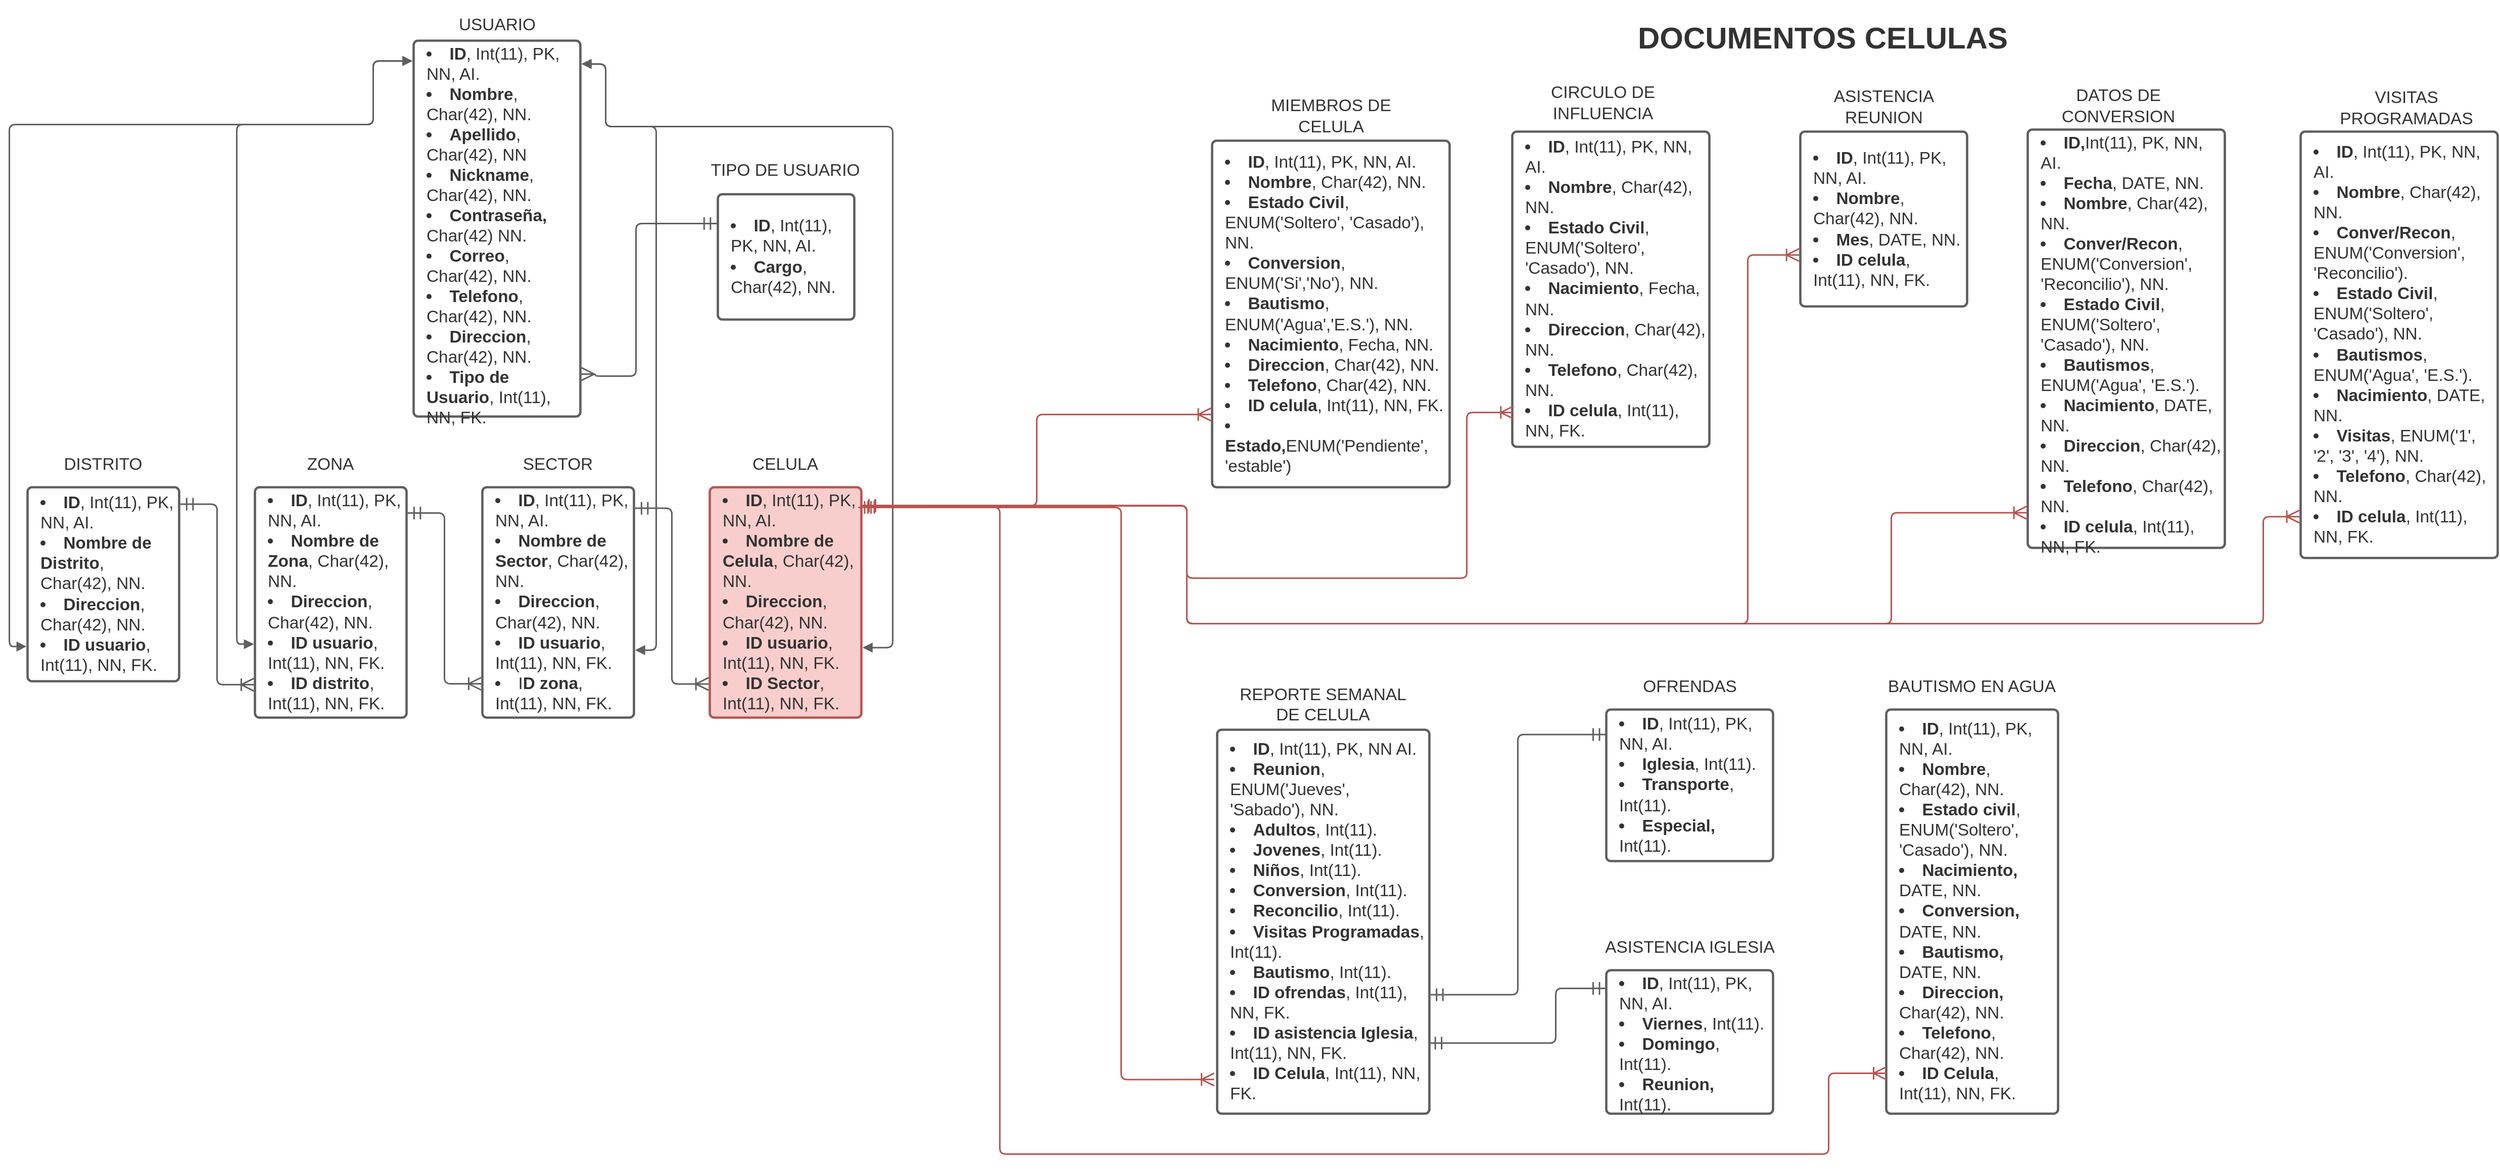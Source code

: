 <mxfile version="17.4.0" type="github" pages="2">
  <diagram id="5V57vhzmCOw08JQ088Q4" name="entidad-relacion">
    <mxGraphModel dx="1736" dy="2141" grid="1" gridSize="10" guides="1" tooltips="1" connect="1" arrows="1" fold="1" page="1" pageScale="1" pageWidth="827" pageHeight="1169" math="0" shadow="0">
      <root>
        <mxCell id="0" />
        <mxCell id="1" parent="0" />
        <UserObject label="&lt;ul style=&quot;margin: 0px ; padding-left: 10px ; list-style-position: inside ; list-style-type: disc&quot;&gt;&lt;li style=&quot;text-align: left ; color: #333333 ; font-size: 16.7px&quot;&gt;&lt;span style=&quot;margin-left: 0px ; margin-top: -2px&quot;&gt;&lt;span style=&quot;font-size: 16.7px ; color: #333333 ; font-weight: bold&quot;&gt;ID&lt;/span&gt;&lt;span style=&quot;font-size: 16.7px ; color: #333333&quot;&gt;, Int(11), PK, NN, AI.&lt;/span&gt;&lt;/span&gt;&lt;/li&gt;&lt;li style=&quot;text-align: left ; color: #333333 ; font-size: 16.7px&quot;&gt;&lt;span style=&quot;margin-left: 0px ; margin-top: -2px&quot;&gt;&lt;span style=&quot;font-size: 16.7px ; color: #333333&quot;&gt;&lt;span style=&quot;font-size: 16.7px ; color: #333333 ; font-weight: bold&quot;&gt;Nombre&lt;/span&gt;, Char(42), NN.&lt;/span&gt;&lt;/span&gt;&lt;/li&gt;&lt;li style=&quot;text-align: left ; color: #333333 ; font-size: 16.7px&quot;&gt;&lt;span style=&quot;margin-left: 0px ; margin-top: -2px&quot;&gt;&lt;span style=&quot;font-size: 16.7px ; color: #333333&quot;&gt;&lt;span style=&quot;font-size: 16.7px ; color: #333333 ; font-weight: bold&quot;&gt;Apellido&lt;/span&gt;, Char(42), NN&lt;/span&gt;&lt;/span&gt;&lt;/li&gt;&lt;li style=&quot;text-align: left ; color: #333333 ; font-size: 16.7px&quot;&gt;&lt;span style=&quot;margin-left: 0px ; margin-top: -2px&quot;&gt;&lt;span style=&quot;font-size: 16.7px ; color: #333333&quot;&gt;&lt;b&gt;Nickname&lt;/b&gt;, Char(42), NN.&lt;br&gt;&lt;/span&gt;&lt;/span&gt;&lt;/li&gt;&lt;li style=&quot;text-align: left ; color: #333333 ; font-size: 16.7px&quot;&gt;&lt;span style=&quot;margin-left: 0px ; margin-top: -2px&quot;&gt;&lt;span style=&quot;font-size: 16.7px ; color: #333333&quot;&gt;&lt;b&gt;Contraseña, &lt;/b&gt;Char(42)&lt;b&gt; &lt;/b&gt;NN.&lt;/span&gt;&lt;/span&gt;&lt;/li&gt;&lt;li style=&quot;text-align: left ; color: #333333 ; font-size: 16.7px&quot;&gt;&lt;span style=&quot;margin-left: 0px ; margin-top: -2px&quot;&gt;&lt;span style=&quot;font-size: 16.7px ; color: #333333&quot;&gt;&lt;span style=&quot;font-size: 16.7px ; color: #333333 ; font-weight: bold&quot;&gt;Correo&lt;/span&gt;, Char(42), NN.&lt;/span&gt;&lt;/span&gt;&lt;/li&gt;&lt;li style=&quot;text-align: left ; color: #333333 ; font-size: 16.7px&quot;&gt;&lt;span style=&quot;margin-left: 0px ; margin-top: -2px&quot;&gt;&lt;span style=&quot;font-size: 16.7px ; color: #333333&quot;&gt;&lt;span style=&quot;font-size: 16.7px ; color: #333333 ; font-weight: bold&quot;&gt;Telefono&lt;/span&gt;, Char(42), NN.&lt;/span&gt;&lt;/span&gt;&lt;/li&gt;&lt;li style=&quot;text-align: left ; color: #333333 ; font-size: 16.7px&quot;&gt;&lt;span style=&quot;margin-left: 0px ; margin-top: -2px&quot;&gt;&lt;span style=&quot;font-size: 16.7px ; color: #333333&quot;&gt;&lt;span style=&quot;font-size: 16.7px ; color: #333333 ; font-weight: bold&quot;&gt;Direccion&lt;/span&gt;, Char(42), NN.&lt;/span&gt;&lt;/span&gt;&lt;/li&gt;&lt;li style=&quot;text-align: left ; color: #333333 ; font-size: 16.7px&quot;&gt;&lt;span style=&quot;margin-left: 0px ; margin-top: -2px&quot;&gt;&lt;span style=&quot;font-size: 16.7px ; color: #333333&quot;&gt;&lt;span style=&quot;font-size: 16.7px ; color: #333333 ; font-weight: bold&quot;&gt;Tipo de Usuario&lt;/span&gt;, Int(11), NN, FK.&lt;/span&gt;&lt;/span&gt;&lt;/li&gt;&lt;/ul&gt;" lucidchartObjectId="82R5v5Y6nEMr" id="hVVVExCG_ycvUPT3CRaz-2">
          <mxCell style="html=1;overflow=block;blockSpacing=1;whiteSpace=wrap;fontSize=13;spacing=3.8;strokeColor=#5e5e5e;strokeOpacity=100;rounded=1;absoluteArcSize=1;arcSize=9;strokeWidth=2.3;" parent="1" vertex="1">
            <mxGeometry x="500" y="-22" width="165" height="372" as="geometry" />
          </mxCell>
        </UserObject>
        <UserObject label="USUARIO" lucidchartObjectId="qjS5tmdfZZHY" id="hVVVExCG_ycvUPT3CRaz-3">
          <mxCell style="html=1;overflow=block;blockSpacing=1;whiteSpace=wrap;fontSize=16.7;fontColor=#333333;align=center;spacing=3.8;strokeOpacity=0;fillOpacity=0;rounded=1;absoluteArcSize=1;arcSize=9;fillColor=#ffffff;strokeWidth=2.3;" parent="1" vertex="1">
            <mxGeometry x="493" y="-60" width="180" height="45" as="geometry" />
          </mxCell>
        </UserObject>
        <UserObject label="&lt;ul style=&quot;margin: 0px; padding-left: 10px;list-style-position: inside; list-style-type:disc&quot;&gt;&lt;li style=&quot;text-align:left;color:#333333;font-size:16.7px;&quot;&gt;&lt;span style=&quot;margin-left: 0px;margin-top: -2px;&quot;&gt;&lt;span style=&quot;font-size:16.7px;color:#333333;font-weight: bold;&quot;&gt;ID&lt;/span&gt;&lt;span style=&quot;font-size:16.7px;color:#333333;&quot;&gt;, Int(11), PK, NN, AI.&lt;/span&gt;&lt;/span&gt;&lt;/li&gt;&lt;li style=&quot;text-align:left;color:#333333;font-size:16.7px;&quot;&gt;&lt;span style=&quot;margin-left: 0px;margin-top: -2px;&quot;&gt;&lt;span style=&quot;font-size:16.7px;color:#333333;&quot;&gt;&lt;span style=&quot;font-size:16.7px;color:#333333;font-weight: bold;&quot;&gt;Cargo&lt;/span&gt;, Char(42), NN.&lt;/span&gt;&lt;/span&gt;&lt;/li&gt;&lt;/ul&gt;" lucidchartObjectId="BkS5BK4X9ih0" id="hVVVExCG_ycvUPT3CRaz-4">
          <mxCell style="html=1;overflow=block;blockSpacing=1;whiteSpace=wrap;fontSize=13;spacing=3.8;strokeColor=#5e5e5e;strokeOpacity=100;rounded=1;absoluteArcSize=1;arcSize=9;strokeWidth=2.3;" parent="1" vertex="1">
            <mxGeometry x="801" y="130" width="135" height="124" as="geometry" />
          </mxCell>
        </UserObject>
        <UserObject label="" lucidchartObjectId="PoS5vKJQFFGj" id="hVVVExCG_ycvUPT3CRaz-5">
          <mxCell style="html=1;jettySize=18;whiteSpace=wrap;overflow=block;blockSpacing=1;fontSize=13;strokeColor=#5E5E5E;strokeWidth=1.5;rounded=1;arcSize=12;edgeStyle=orthogonalEdgeStyle;startArrow=ERmany;startSize=10;endArrow=ERmandOne;endSize=10;exitX=1.007;exitY=0.887;exitPerimeter=0;entryX=-0.008;entryY=0.234;entryPerimeter=0;" parent="1" source="hVVVExCG_ycvUPT3CRaz-2" target="hVVVExCG_ycvUPT3CRaz-4" edge="1">
            <mxGeometry width="100" height="100" relative="1" as="geometry">
              <Array as="points">
                <mxPoint x="680" y="308" />
                <mxPoint x="680" y="310" />
                <mxPoint x="720" y="310" />
                <mxPoint x="720" y="159" />
              </Array>
            </mxGeometry>
          </mxCell>
        </UserObject>
        <UserObject label="TIPO DE USUARIO" lucidchartObjectId="dpS5ng57Gb1t" id="hVVVExCG_ycvUPT3CRaz-6">
          <mxCell style="html=1;overflow=block;blockSpacing=1;whiteSpace=wrap;fontSize=16.7;fontColor=#333333;align=center;spacing=3.8;strokeOpacity=0;fillOpacity=0;rounded=1;absoluteArcSize=1;arcSize=9;fillColor=#ffffff;strokeWidth=2.3;" parent="1" vertex="1">
            <mxGeometry x="778" y="83" width="180" height="48" as="geometry" />
          </mxCell>
        </UserObject>
        <UserObject label="&lt;ul style=&quot;margin: 0px; padding-left: 10px;list-style-position: inside; list-style-type:disc&quot;&gt;&lt;li style=&quot;text-align:left;color:#333333;font-size:16.7px;&quot;&gt;&lt;span style=&quot;margin-left: 0px;margin-top: -2px;&quot;&gt;&lt;span style=&quot;font-size:16.7px;color:#333333;font-weight: bold;&quot;&gt;ID&lt;/span&gt;&lt;span style=&quot;font-size:16.7px;color:#333333;&quot;&gt;, Int(11), PK, NN, AI.&lt;/span&gt;&lt;/span&gt;&lt;/li&gt;&lt;li style=&quot;text-align:left;color:#333333;font-size:16.7px;&quot;&gt;&lt;span style=&quot;margin-left: 0px;margin-top: -2px;&quot;&gt;&lt;span style=&quot;font-size:16.7px;color:#333333;&quot;&gt;&lt;span style=&quot;font-size:16.7px;color:#333333;font-weight: bold;&quot;&gt;Nombre de Distrito&lt;/span&gt;, Char(42), NN.&lt;/span&gt;&lt;/span&gt;&lt;/li&gt;&lt;li style=&quot;text-align:left;color:#333333;font-size:16.7px;&quot;&gt;&lt;span style=&quot;margin-left: 0px;margin-top: -2px;&quot;&gt;&lt;span style=&quot;font-size:16.7px;color:#333333;&quot;&gt;&lt;span style=&quot;font-size:16.7px;color:#333333;font-weight: bold;&quot;&gt;Direccion&lt;/span&gt;, Char(42), NN.&lt;/span&gt;&lt;/span&gt;&lt;/li&gt;&lt;li style=&quot;text-align:left;color:#333333;font-size:16.7px;&quot;&gt;&lt;span style=&quot;margin-left: 0px;margin-top: -2px;&quot;&gt;&lt;span style=&quot;font-size:16.7px;color:#333333;&quot;&gt;&lt;span style=&quot;font-size:16.7px;color:#333333;font-weight: bold;&quot;&gt;ID usuario&lt;/span&gt;, Int(11), NN, FK.&lt;/span&gt;&lt;/span&gt;&lt;/li&gt;&lt;/ul&gt;" lucidchartObjectId="DsS5bMqgoHQG" id="hVVVExCG_ycvUPT3CRaz-7">
          <mxCell style="html=1;overflow=block;blockSpacing=1;whiteSpace=wrap;fontSize=13;spacing=3.8;strokeColor=#5e5e5e;strokeOpacity=100;rounded=1;absoluteArcSize=1;arcSize=9;strokeWidth=2.3;" parent="1" vertex="1">
            <mxGeometry x="118" y="420" width="150" height="192" as="geometry" />
          </mxCell>
        </UserObject>
        <UserObject label="&lt;ul style=&quot;margin: 0px; padding-left: 10px;list-style-position: inside; list-style-type:disc&quot;&gt;&lt;li style=&quot;text-align:left;color:#333333;font-size:16.7px;&quot;&gt;&lt;span style=&quot;margin-left: 0px;margin-top: -2px;&quot;&gt;&lt;span style=&quot;font-size:16.7px;color:#333333;font-weight: bold;&quot;&gt;ID&lt;/span&gt;&lt;span style=&quot;font-size:16.7px;color:#333333;&quot;&gt;, Int(11), PK, NN, AI.&lt;/span&gt;&lt;/span&gt;&lt;/li&gt;&lt;li style=&quot;text-align:left;color:#333333;font-size:16.7px;&quot;&gt;&lt;span style=&quot;margin-left: 0px;margin-top: -2px;&quot;&gt;&lt;span style=&quot;font-size:16.7px;color:#333333;&quot;&gt;&lt;span style=&quot;font-size:16.7px;color:#333333;font-weight: bold;&quot;&gt;Nombre de Zona&lt;/span&gt;, Char(42), NN.&lt;/span&gt;&lt;/span&gt;&lt;/li&gt;&lt;li style=&quot;text-align:left;color:#333333;font-size:16.7px;&quot;&gt;&lt;span style=&quot;margin-left: 0px;margin-top: -2px;&quot;&gt;&lt;span style=&quot;font-size:16.7px;color:#333333;&quot;&gt;&lt;span style=&quot;font-size:16.7px;color:#333333;font-weight: bold;&quot;&gt;Direccion&lt;/span&gt;, Char(42), NN.&lt;/span&gt;&lt;/span&gt;&lt;/li&gt;&lt;li style=&quot;text-align:left;color:#333333;font-size:16.7px;&quot;&gt;&lt;span style=&quot;margin-left: 0px;margin-top: -2px;&quot;&gt;&lt;span style=&quot;font-size:16.7px;color:#333333;&quot;&gt;&lt;span style=&quot;font-size:16.7px;color:#333333;font-weight: bold;&quot;&gt;ID usuario&lt;/span&gt;, Int(11), NN, FK.&lt;/span&gt;&lt;/span&gt;&lt;/li&gt;&lt;li style=&quot;text-align:left;color:#333333;font-size:16.7px;&quot;&gt;&lt;span style=&quot;margin-left: 0px;margin-top: -2px;&quot;&gt;&lt;span style=&quot;font-size:16.7px;color:#333333;&quot;&gt;&lt;span style=&quot;font-size:16.7px;color:#333333;font-weight: bold;&quot;&gt;ID distrito&lt;/span&gt;, Int(11), NN, FK.&lt;/span&gt;&lt;/span&gt;&lt;/li&gt;&lt;/ul&gt;" lucidchartObjectId="GsS5qm4cpJs9" id="hVVVExCG_ycvUPT3CRaz-8">
          <mxCell style="html=1;overflow=block;blockSpacing=1;whiteSpace=wrap;fontSize=13;spacing=3.8;strokeColor=#5e5e5e;strokeOpacity=100;rounded=1;absoluteArcSize=1;arcSize=9;strokeWidth=2.3;" parent="1" vertex="1">
            <mxGeometry x="343" y="420" width="150" height="228" as="geometry" />
          </mxCell>
        </UserObject>
        <UserObject label="DISTRITO" lucidchartObjectId="WsS5c-uOvpQ1" id="hVVVExCG_ycvUPT3CRaz-9">
          <mxCell style="html=1;overflow=block;blockSpacing=1;whiteSpace=wrap;fontSize=16.7;fontColor=#333333;align=center;spacing=3.8;strokeOpacity=0;fillOpacity=0;rounded=1;absoluteArcSize=1;arcSize=9;fillColor=#ffffff;strokeWidth=2.3;" parent="1" vertex="1">
            <mxGeometry x="103" y="375" width="180" height="45" as="geometry" />
          </mxCell>
        </UserObject>
        <UserObject label="ZONA" lucidchartObjectId="_sS5B_wUu1G-" id="hVVVExCG_ycvUPT3CRaz-10">
          <mxCell style="html=1;overflow=block;blockSpacing=1;whiteSpace=wrap;fontSize=16.7;fontColor=#333333;align=center;spacing=3.8;strokeOpacity=0;fillOpacity=0;rounded=1;absoluteArcSize=1;arcSize=9;fillColor=#ffffff;strokeWidth=2.3;" parent="1" vertex="1">
            <mxGeometry x="328" y="375" width="180" height="45" as="geometry" />
          </mxCell>
        </UserObject>
        <UserObject label="&lt;ul style=&quot;margin: 0px; padding-left: 10px;list-style-position: inside; list-style-type:disc&quot;&gt;&lt;li style=&quot;text-align:left;color:#333333;font-size:16.7px;&quot;&gt;&lt;span style=&quot;margin-left: 0px;margin-top: -2px;&quot;&gt;&lt;span style=&quot;font-size:16.7px;color:#333333;font-weight: bold;&quot;&gt;ID&lt;/span&gt;&lt;span style=&quot;font-size:16.7px;color:#333333;&quot;&gt;, Int(11), PK, NN, AI.&lt;/span&gt;&lt;/span&gt;&lt;/li&gt;&lt;li style=&quot;text-align:left;color:#333333;font-size:16.7px;&quot;&gt;&lt;span style=&quot;margin-left: 0px;margin-top: -2px;&quot;&gt;&lt;span style=&quot;font-size:16.7px;color:#333333;&quot;&gt;&lt;span style=&quot;font-size:16.7px;color:#333333;font-weight: bold;&quot;&gt;Nombre de Sector&lt;/span&gt;, Char(42), NN.&lt;/span&gt;&lt;/span&gt;&lt;/li&gt;&lt;li style=&quot;text-align:left;color:#333333;font-size:16.7px;&quot;&gt;&lt;span style=&quot;margin-left: 0px;margin-top: -2px;&quot;&gt;&lt;span style=&quot;font-size:16.7px;color:#333333;&quot;&gt;&lt;span style=&quot;font-size:16.7px;color:#333333;font-weight: bold;&quot;&gt;Direccion&lt;/span&gt;, Char(42), NN.&lt;/span&gt;&lt;/span&gt;&lt;/li&gt;&lt;li style=&quot;text-align:left;color:#333333;font-size:16.7px;&quot;&gt;&lt;span style=&quot;margin-left: 0px;margin-top: -2px;&quot;&gt;&lt;span style=&quot;font-size:16.7px;color:#333333;&quot;&gt;&lt;span style=&quot;font-size:16.7px;color:#333333;font-weight: bold;&quot;&gt;ID usuario&lt;/span&gt;, Int(11), NN, FK.&lt;/span&gt;&lt;/span&gt;&lt;/li&gt;&lt;li style=&quot;text-align:left;color:#333333;font-size:16.7px;&quot;&gt;&lt;span style=&quot;margin-left: 0px;margin-top: -2px;&quot;&gt;&lt;span style=&quot;font-size:16.7px;color:#333333;&quot;&gt;&lt;span style=&quot;font-size:16.7px;color:#333333;&quot;&gt;I&lt;/span&gt;&lt;span style=&quot;font-size:16.7px;color:#333333;font-weight: bold;&quot;&gt;D zona&lt;/span&gt;, Int(11), NN, FK.&lt;/span&gt;&lt;/span&gt;&lt;/li&gt;&lt;/ul&gt;" lucidchartObjectId="ntS5eAR_kkg8" id="hVVVExCG_ycvUPT3CRaz-11">
          <mxCell style="html=1;overflow=block;blockSpacing=1;whiteSpace=wrap;fontSize=13;spacing=3.8;strokeColor=#5e5e5e;strokeOpacity=100;rounded=1;absoluteArcSize=1;arcSize=9;strokeWidth=2.3;" parent="1" vertex="1">
            <mxGeometry x="568" y="420" width="150" height="228" as="geometry" />
          </mxCell>
        </UserObject>
        <UserObject label="SECTOR" lucidchartObjectId="0tS5DzOwYZir" id="hVVVExCG_ycvUPT3CRaz-12">
          <mxCell style="html=1;overflow=block;blockSpacing=1;whiteSpace=wrap;fontSize=16.7;fontColor=#333333;align=center;spacing=3.8;strokeOpacity=0;fillOpacity=0;rounded=1;absoluteArcSize=1;arcSize=9;fillColor=#ffffff;strokeWidth=2.3;" parent="1" vertex="1">
            <mxGeometry x="553" y="375" width="180" height="45" as="geometry" />
          </mxCell>
        </UserObject>
        <UserObject label="&lt;ul style=&quot;margin: 0px; padding-left: 10px;list-style-position: inside; list-style-type:disc&quot;&gt;&lt;li style=&quot;text-align:left;color:#333333;font-size:16.7px;&quot;&gt;&lt;span style=&quot;margin-left: 0px;margin-top: -2px;&quot;&gt;&lt;span style=&quot;font-size:16.7px;color:#333333;font-weight: bold;&quot;&gt;ID&lt;/span&gt;&lt;span style=&quot;font-size:16.7px;color:#333333;&quot;&gt;, Int(11), PK, NN, AI.&lt;/span&gt;&lt;/span&gt;&lt;/li&gt;&lt;li style=&quot;text-align:left;color:#333333;font-size:16.7px;&quot;&gt;&lt;span style=&quot;margin-left: 0px;margin-top: -2px;&quot;&gt;&lt;span style=&quot;font-size:16.7px;color:#333333;&quot;&gt;&lt;span style=&quot;font-size:16.7px;color:#333333;font-weight: bold;&quot;&gt;Nombre de Celula&lt;/span&gt;, Char(42), NN.&lt;/span&gt;&lt;/span&gt;&lt;/li&gt;&lt;li style=&quot;text-align:left;color:#333333;font-size:16.7px;&quot;&gt;&lt;span style=&quot;margin-left: 0px;margin-top: -2px;&quot;&gt;&lt;span style=&quot;font-size:16.7px;color:#333333;&quot;&gt;&lt;span style=&quot;font-size:16.7px;color:#333333;font-weight: bold;&quot;&gt;Direccion&lt;/span&gt;, Char(42), NN.&lt;/span&gt;&lt;/span&gt;&lt;/li&gt;&lt;li style=&quot;text-align:left;color:#333333;font-size:16.7px;&quot;&gt;&lt;span style=&quot;margin-left: 0px;margin-top: -2px;&quot;&gt;&lt;span style=&quot;font-size:16.7px;color:#333333;&quot;&gt;&lt;span style=&quot;font-size:16.7px;color:#333333;font-weight: bold;&quot;&gt;ID usuario&lt;/span&gt;, Int(11), NN, FK.&lt;/span&gt;&lt;/span&gt;&lt;/li&gt;&lt;li style=&quot;text-align:left;color:#333333;font-size:16.7px;&quot;&gt;&lt;span style=&quot;margin-left: 0px;margin-top: -2px;&quot;&gt;&lt;span style=&quot;font-size:16.7px;color:#333333;&quot;&gt;&lt;span style=&quot;font-size:16.7px;color:#333333;font-weight: bold;&quot;&gt;ID Sector&lt;/span&gt;, Int(11), NN, FK.&lt;/span&gt;&lt;/span&gt;&lt;/li&gt;&lt;/ul&gt;" lucidchartObjectId="duS5OvGpFjz5" id="hVVVExCG_ycvUPT3CRaz-13">
          <mxCell style="html=1;overflow=block;blockSpacing=1;whiteSpace=wrap;fontSize=13;spacing=3.8;strokeColor=#b85450;strokeOpacity=100;rounded=1;absoluteArcSize=1;arcSize=9;strokeWidth=2.3;fillColor=#f8cecc;" parent="1" vertex="1">
            <mxGeometry x="793" y="420" width="150" height="228" as="geometry" />
          </mxCell>
        </UserObject>
        <UserObject label="CELULA" lucidchartObjectId="muS5HW5V1hs6" id="hVVVExCG_ycvUPT3CRaz-14">
          <mxCell style="html=1;overflow=block;blockSpacing=1;whiteSpace=wrap;fontSize=16.7;fontColor=#333333;align=center;spacing=3.8;strokeOpacity=0;fillOpacity=0;rounded=1;absoluteArcSize=1;arcSize=9;fillColor=#ffffff;strokeWidth=2.3;" parent="1" vertex="1">
            <mxGeometry x="778" y="375" width="180" height="45" as="geometry" />
          </mxCell>
        </UserObject>
        <UserObject label="" lucidchartObjectId="jES5g3Nga3S5" id="hVVVExCG_ycvUPT3CRaz-15">
          <mxCell style="html=1;jettySize=18;whiteSpace=wrap;overflow=block;blockSpacing=1;fontSize=13;strokeColor=#5E5E5E;strokeWidth=1.5;rounded=1;arcSize=12;edgeStyle=orthogonalEdgeStyle;startArrow=block;startFill=1;endArrow=block;endFill=1;exitX=-0.007;exitY=0.821;exitPerimeter=0;entryX=-0.007;entryY=0.054;entryPerimeter=0;" parent="1" source="hVVVExCG_ycvUPT3CRaz-7" target="hVVVExCG_ycvUPT3CRaz-2" edge="1">
            <mxGeometry width="100" height="100" relative="1" as="geometry">
              <Array as="points">
                <mxPoint x="100" y="578" />
                <mxPoint x="100" y="61" />
                <mxPoint x="460" y="61" />
                <mxPoint x="460" y="-2" />
              </Array>
            </mxGeometry>
          </mxCell>
        </UserObject>
        <UserObject label="" lucidchartObjectId="xFS5GqGM_.Y_" id="hVVVExCG_ycvUPT3CRaz-16">
          <mxCell style="html=1;jettySize=18;whiteSpace=wrap;overflow=block;blockSpacing=1;fontSize=13;strokeColor=#5E5E5E;strokeWidth=1.5;rounded=1;arcSize=12;edgeStyle=orthogonalEdgeStyle;startArrow=block;startFill=1;endArrow=block;endFill=1;exitX=-0.007;exitY=0.681;exitPerimeter=0;entryX=-0.007;entryY=0.054;entryPerimeter=0;" parent="1" source="hVVVExCG_ycvUPT3CRaz-8" target="hVVVExCG_ycvUPT3CRaz-2" edge="1">
            <mxGeometry width="100" height="100" relative="1" as="geometry">
              <Array as="points">
                <mxPoint x="325" y="575" />
                <mxPoint x="325" y="61" />
                <mxPoint x="460" y="61" />
                <mxPoint x="460" y="-2" />
              </Array>
            </mxGeometry>
          </mxCell>
        </UserObject>
        <UserObject label="" lucidchartObjectId="0GS5aTeJqF3n" id="hVVVExCG_ycvUPT3CRaz-17">
          <mxCell style="html=1;jettySize=18;whiteSpace=wrap;overflow=block;blockSpacing=1;fontSize=13;strokeColor=#5E5E5E;strokeWidth=1.5;rounded=1;arcSize=12;edgeStyle=orthogonalEdgeStyle;startArrow=block;startFill=1;endArrow=block;endFill=1;exitX=1.008;exitY=0.707;exitPerimeter=0;entryX=1.007;entryY=0.062;entryPerimeter=0;" parent="1" source="hVVVExCG_ycvUPT3CRaz-11" target="hVVVExCG_ycvUPT3CRaz-2" edge="1">
            <mxGeometry width="100" height="100" relative="1" as="geometry">
              <Array as="points">
                <mxPoint x="740" y="581" />
                <mxPoint x="740" y="63" />
                <mxPoint x="690" y="63" />
                <mxPoint x="690" y="1" />
              </Array>
            </mxGeometry>
          </mxCell>
        </UserObject>
        <UserObject label="" lucidchartObjectId="9HS5nQN5cFxQ" id="hVVVExCG_ycvUPT3CRaz-18">
          <mxCell style="html=1;jettySize=18;whiteSpace=wrap;overflow=block;blockSpacing=1;fontSize=13;strokeColor=#5E5E5E;strokeWidth=1.5;rounded=1;arcSize=12;edgeStyle=orthogonalEdgeStyle;startArrow=block;startFill=1;endArrow=block;endFill=1;exitX=1.008;exitY=0.696;exitPerimeter=0;entryX=1.007;entryY=0.062;entryPerimeter=0;" parent="1" source="hVVVExCG_ycvUPT3CRaz-13" target="hVVVExCG_ycvUPT3CRaz-2" edge="1">
            <mxGeometry width="100" height="100" relative="1" as="geometry">
              <Array as="points">
                <mxPoint x="974" y="579" />
                <mxPoint x="974" y="63" />
                <mxPoint x="690" y="63" />
                <mxPoint x="690" y="1" />
              </Array>
            </mxGeometry>
          </mxCell>
        </UserObject>
        <UserObject label="" lucidchartObjectId="iNS5FCsrRyf~" id="hVVVExCG_ycvUPT3CRaz-19">
          <mxCell style="html=1;jettySize=18;whiteSpace=wrap;overflow=block;blockSpacing=1;fontSize=13;strokeColor=#5E5E5E;strokeWidth=1.5;rounded=1;arcSize=12;edgeStyle=orthogonalEdgeStyle;startArrow=ERmandOne;startSize=10;endArrow=ERoneToMany;endSize=10;exitX=1.008;exitY=0.087;exitPerimeter=0;entryX=-0.007;entryY=0.857;entryPerimeter=0;" parent="1" source="hVVVExCG_ycvUPT3CRaz-7" target="hVVVExCG_ycvUPT3CRaz-8" edge="1">
            <mxGeometry width="100" height="100" relative="1" as="geometry">
              <Array as="points" />
            </mxGeometry>
          </mxCell>
        </UserObject>
        <UserObject label="" lucidchartObjectId="rNS5x-lfrkO8" id="hVVVExCG_ycvUPT3CRaz-20">
          <mxCell style="html=1;jettySize=18;whiteSpace=wrap;overflow=block;blockSpacing=1;fontSize=13;strokeColor=#5E5E5E;strokeWidth=1.5;rounded=1;arcSize=12;edgeStyle=orthogonalEdgeStyle;startArrow=ERmandOne;startSize=10;endArrow=ERoneToMany;endSize=10;exitX=1.008;exitY=0.112;exitPerimeter=0;entryX=-0.007;entryY=0.853;entryPerimeter=0;" parent="1" source="hVVVExCG_ycvUPT3CRaz-8" target="hVVVExCG_ycvUPT3CRaz-11" edge="1">
            <mxGeometry width="100" height="100" relative="1" as="geometry">
              <Array as="points" />
            </mxGeometry>
          </mxCell>
        </UserObject>
        <UserObject label="" lucidchartObjectId="yNS5OGtcH84g" id="hVVVExCG_ycvUPT3CRaz-21">
          <mxCell style="html=1;jettySize=18;whiteSpace=wrap;overflow=block;blockSpacing=1;fontSize=13;strokeColor=#5E5E5E;strokeWidth=1.5;rounded=1;arcSize=12;edgeStyle=orthogonalEdgeStyle;startArrow=ERmandOne;startSize=10;endArrow=ERoneToMany;endSize=10;exitX=1.008;exitY=0.091;exitPerimeter=0;entryX=-0.008;entryY=0.854;entryPerimeter=0;" parent="1" source="hVVVExCG_ycvUPT3CRaz-11" target="hVVVExCG_ycvUPT3CRaz-13" edge="1">
            <mxGeometry width="100" height="100" relative="1" as="geometry">
              <Array as="points" />
            </mxGeometry>
          </mxCell>
        </UserObject>
        <UserObject label="&lt;ul style=&quot;margin: 0px; padding-left: 10px;list-style-position: inside; list-style-type:disc&quot;&gt;&lt;li style=&quot;text-align:left;color:#333333;font-size:16.7px;&quot;&gt;&lt;span style=&quot;margin-left: 0px;margin-top: -2px;&quot;&gt;&lt;span style=&quot;font-size:16.7px;color:#333333;font-weight: bold;&quot;&gt;ID&lt;/span&gt;&lt;span style=&quot;font-size:16.7px;color:#333333;&quot;&gt;, Int(11), PK, NN, AI.&lt;/span&gt;&lt;/span&gt;&lt;/li&gt;&lt;li style=&quot;text-align:left;color:#333333;font-size:16.7px;&quot;&gt;&lt;span style=&quot;margin-left: 0px;margin-top: -2px;&quot;&gt;&lt;span style=&quot;font-size:16.7px;color:#333333;&quot;&gt;&lt;span style=&quot;font-size:16.7px;color:#333333;font-weight: bold;&quot;&gt;Nombre&lt;/span&gt;, Char(42), NN.&lt;/span&gt;&lt;/span&gt;&lt;/li&gt;&lt;li style=&quot;text-align:left;color:#333333;font-size:16.7px;&quot;&gt;&lt;span style=&quot;margin-left: 0px;margin-top: -2px;&quot;&gt;&lt;span style=&quot;font-size:16.7px;color:#333333;&quot;&gt;&lt;span style=&quot;font-size:16.7px;color:#333333;font-weight: bold;&quot;&gt;Estado Civil&lt;/span&gt;, ENUM(&#39;Soltero&#39;, &#39;Casado&#39;), NN.&lt;/span&gt;&lt;/span&gt;&lt;/li&gt;&lt;li style=&quot;text-align:left;color:#333333;font-size:16.7px;&quot;&gt;&lt;span style=&quot;margin-left: 0px;margin-top: -2px;&quot;&gt;&lt;span style=&quot;font-size:16.7px;color:#333333;&quot;&gt;&lt;span style=&quot;font-size:16.7px;color:#333333;font-weight: bold;&quot;&gt;Conversion&lt;/span&gt;, ENUM(&#39;Si&#39;,&#39;No&#39;), NN.&lt;/span&gt;&lt;/span&gt;&lt;/li&gt;&lt;li style=&quot;text-align:left;color:#333333;font-size:16.7px;&quot;&gt;&lt;span style=&quot;margin-left: 0px;margin-top: -2px;&quot;&gt;&lt;span style=&quot;font-size:16.7px;color:#333333;&quot;&gt;&lt;span style=&quot;font-size:16.7px;color:#333333;font-weight: bold;&quot;&gt;Bautismo&lt;/span&gt;, ENUM(&#39;Agua&#39;,&#39;E.S.&#39;), NN.&lt;/span&gt;&lt;/span&gt;&lt;/li&gt;&lt;li style=&quot;text-align:left;color:#333333;font-size:16.7px;&quot;&gt;&lt;span style=&quot;margin-left: 0px;margin-top: -2px;&quot;&gt;&lt;span style=&quot;font-size:16.7px;color:#333333;&quot;&gt;&lt;span style=&quot;font-size:16.7px;color:#333333;font-weight: bold;&quot;&gt;Nacimiento&lt;/span&gt;, Fecha, NN.&lt;/span&gt;&lt;/span&gt;&lt;/li&gt;&lt;li style=&quot;text-align:left;color:#333333;font-size:16.7px;&quot;&gt;&lt;span style=&quot;margin-left: 0px;margin-top: -2px;&quot;&gt;&lt;span style=&quot;font-size:16.7px;color:#333333;&quot;&gt;&lt;span style=&quot;font-size:16.7px;color:#333333;font-weight: bold;&quot;&gt;Direccion&lt;/span&gt;, Char(42), NN.&lt;/span&gt;&lt;/span&gt;&lt;/li&gt;&lt;li style=&quot;text-align:left;color:#333333;font-size:16.7px;&quot;&gt;&lt;span style=&quot;margin-left: 0px;margin-top: -2px;&quot;&gt;&lt;span style=&quot;font-size:16.7px;color:#333333;&quot;&gt;&lt;span style=&quot;font-size:16.7px;color:#333333;font-weight: bold;&quot;&gt;Telefono&lt;/span&gt;, Char(42), NN.&lt;/span&gt;&lt;/span&gt;&lt;/li&gt;&lt;li style=&quot;text-align:left;color:#333333;font-size:16.7px;&quot;&gt;&lt;span style=&quot;margin-left: 0px;margin-top: -2px;&quot;&gt;&lt;span style=&quot;font-size:16.7px;color:#333333;&quot;&gt;&lt;span style=&quot;font-size:16.7px;color:#333333;font-weight: bold;&quot;&gt;ID celula&lt;/span&gt;, Int(11), NN, FK.&lt;/span&gt;&lt;/span&gt;&lt;/li&gt;&lt;li style=&quot;text-align:left;color:#333333;font-size:16.7px;&quot;&gt;&lt;span style=&quot;margin-left: 0px;margin-top: -2px;&quot;&gt;&lt;span style=&quot;font-size:16.7px;color:#333333;&quot;&gt;&lt;span style=&quot;font-size:16.7px;color:#333333;font-weight: bold;&quot;&gt;Estado,&lt;/span&gt;ENUM(&#39;Pendiente&#39;, &#39;estable&#39;)&lt;/span&gt;&lt;/span&gt;&lt;/li&gt;&lt;/ul&gt;" lucidchartObjectId="M2S5LgVkmGf-" id="hVVVExCG_ycvUPT3CRaz-22">
          <mxCell style="html=1;overflow=block;blockSpacing=1;whiteSpace=wrap;fontSize=13;spacing=3.8;strokeColor=#5e5e5e;strokeOpacity=100;rounded=1;absoluteArcSize=1;arcSize=9;strokeWidth=2.3;" parent="1" vertex="1">
            <mxGeometry x="1290" y="77" width="235" height="343" as="geometry" />
          </mxCell>
        </UserObject>
        <UserObject label="MIEMBROS DE CELULA" lucidchartObjectId="_HZ59CrG-kDr" id="hVVVExCG_ycvUPT3CRaz-23">
          <mxCell style="html=1;overflow=block;blockSpacing=1;whiteSpace=wrap;fontSize=16.7;fontColor=#333333;align=center;spacing=3.8;strokeOpacity=0;fillOpacity=0;rounded=1;absoluteArcSize=1;arcSize=9;fillColor=#ffffff;strokeWidth=2.3;" parent="1" vertex="1">
            <mxGeometry x="1317.5" y="29" width="180" height="48" as="geometry" />
          </mxCell>
        </UserObject>
        <UserObject label="" lucidchartObjectId="9IZ5y9N6FKIM" id="hVVVExCG_ycvUPT3CRaz-24">
          <mxCell style="html=1;jettySize=18;whiteSpace=wrap;overflow=block;blockSpacing=1;fontSize=13;strokeColor=#b85450;strokeWidth=1.5;rounded=1;arcSize=12;edgeStyle=orthogonalEdgeStyle;startArrow=ERmandOne;startSize=10;endArrow=ERoneToMany;endSize=10;exitX=1.008;exitY=0.08;exitPerimeter=0;entryX=-0.005;entryY=0.79;entryPerimeter=0;fillColor=#f8cecc;" parent="1" source="hVVVExCG_ycvUPT3CRaz-13" target="hVVVExCG_ycvUPT3CRaz-22" edge="1">
            <mxGeometry width="100" height="100" relative="1" as="geometry">
              <Array as="points" />
            </mxGeometry>
          </mxCell>
        </UserObject>
        <UserObject label="DOCUMENTOS CELULAS" lucidchartObjectId="IOZ5YCxjKSTB" id="hVVVExCG_ycvUPT3CRaz-25">
          <mxCell style="html=1;overflow=block;blockSpacing=1;whiteSpace=wrap;fontSize=30;fontColor=#333333;fontStyle=1;align=center;spacing=3.8;strokeOpacity=0;fillOpacity=0;rounded=1;absoluteArcSize=1;arcSize=9;fillColor=#ffffff;strokeWidth=2.3;" parent="1" vertex="1">
            <mxGeometry x="1662" y="-60" width="465" height="70" as="geometry" />
          </mxCell>
        </UserObject>
        <UserObject label="&lt;ul style=&quot;margin: 0px; padding-left: 10px;list-style-position: inside; list-style-type:disc&quot;&gt;&lt;li style=&quot;text-align:left;color:#333333;font-size:16.7px;&quot;&gt;&lt;span style=&quot;margin-left: 0px;margin-top: -2px;&quot;&gt;&lt;span style=&quot;font-size:16.7px;color:#333333;font-weight: bold;&quot;&gt;ID&lt;/span&gt;&lt;span style=&quot;font-size:16.7px;color:#333333;&quot;&gt;, Int(11), PK, NN, AI.&lt;/span&gt;&lt;/span&gt;&lt;/li&gt;&lt;li style=&quot;text-align:left;color:#333333;font-size:16.7px;&quot;&gt;&lt;span style=&quot;margin-left: 0px;margin-top: -2px;&quot;&gt;&lt;span style=&quot;font-size:16.7px;color:#333333;&quot;&gt;&lt;span style=&quot;font-size:16.7px;color:#333333;font-weight: bold;&quot;&gt;Nombre&lt;/span&gt;, Char(42), NN.&lt;/span&gt;&lt;/span&gt;&lt;/li&gt;&lt;li style=&quot;text-align:left;color:#333333;font-size:16.7px;&quot;&gt;&lt;span style=&quot;margin-left: 0px;margin-top: -2px;&quot;&gt;&lt;span style=&quot;font-size:16.7px;color:#333333;&quot;&gt;&lt;span style=&quot;font-size:16.7px;color:#333333;font-weight: bold;&quot;&gt;Estado Civil&lt;/span&gt;, ENUM(&#39;Soltero&#39;, &#39;Casado&#39;), NN.&lt;/span&gt;&lt;/span&gt;&lt;/li&gt;&lt;li style=&quot;text-align:left;color:#333333;font-size:16.7px;&quot;&gt;&lt;span style=&quot;margin-left: 0px;margin-top: -2px;&quot;&gt;&lt;span style=&quot;font-size:16.7px;color:#333333;&quot;&gt;&lt;span style=&quot;font-size:16.7px;color:#333333;font-weight: bold;&quot;&gt;Nacimiento&lt;/span&gt;, Fecha, NN.&lt;/span&gt;&lt;/span&gt;&lt;/li&gt;&lt;li style=&quot;text-align:left;color:#333333;font-size:16.7px;&quot;&gt;&lt;span style=&quot;margin-left: 0px;margin-top: -2px;&quot;&gt;&lt;span style=&quot;font-size:16.7px;color:#333333;&quot;&gt;&lt;span style=&quot;font-size:16.7px;color:#333333;font-weight: bold;&quot;&gt;Direccion&lt;/span&gt;, Char(42), NN.&lt;/span&gt;&lt;/span&gt;&lt;/li&gt;&lt;li style=&quot;text-align:left;color:#333333;font-size:16.7px;&quot;&gt;&lt;span style=&quot;margin-left: 0px;margin-top: -2px;&quot;&gt;&lt;span style=&quot;font-size:16.7px;color:#333333;&quot;&gt;&lt;span style=&quot;font-size:16.7px;color:#333333;font-weight: bold;&quot;&gt;Telefono&lt;/span&gt;, Char(42), NN.&lt;/span&gt;&lt;/span&gt;&lt;/li&gt;&lt;li style=&quot;text-align:left;color:#333333;font-size:16.7px;&quot;&gt;&lt;span style=&quot;margin-left: 0px;margin-top: -2px;&quot;&gt;&lt;span style=&quot;font-size:16.7px;color:#333333;&quot;&gt;&lt;span style=&quot;font-size:16.7px;color:#333333;font-weight: bold;&quot;&gt;ID celula&lt;/span&gt;, Int(11), NN, FK.&lt;/span&gt;&lt;/span&gt;&lt;/li&gt;&lt;/ul&gt;" lucidchartObjectId="K7Z5dQxVVRpv" id="hVVVExCG_ycvUPT3CRaz-26">
          <mxCell style="html=1;overflow=block;blockSpacing=1;whiteSpace=wrap;fontSize=13;spacing=3.8;strokeColor=#5e5e5e;strokeOpacity=100;rounded=1;absoluteArcSize=1;arcSize=9;strokeWidth=2.3;" parent="1" vertex="1">
            <mxGeometry x="1587" y="68" width="195" height="312" as="geometry" />
          </mxCell>
        </UserObject>
        <UserObject label="CIRCULO DE INFLUENCIA" lucidchartObjectId="Ej05aYapbvef" id="hVVVExCG_ycvUPT3CRaz-27">
          <mxCell style="html=1;overflow=block;blockSpacing=1;whiteSpace=wrap;fontSize=16.7;fontColor=#333333;align=center;spacing=3.8;strokeOpacity=0;fillOpacity=0;rounded=1;absoluteArcSize=1;arcSize=9;fillColor=#ffffff;strokeWidth=2.3;" parent="1" vertex="1">
            <mxGeometry x="1587" y="16" width="180" height="48" as="geometry" />
          </mxCell>
        </UserObject>
        <UserObject label="" lucidchartObjectId="1j05BnCwob1R" id="hVVVExCG_ycvUPT3CRaz-28">
          <mxCell style="html=1;jettySize=18;whiteSpace=wrap;overflow=block;blockSpacing=1;fontSize=13;strokeColor=#b85450;strokeWidth=1.5;rounded=1;arcSize=12;edgeStyle=orthogonalEdgeStyle;startArrow=ERoneToMany;startSize=10;endArrow=ERmandOne;endSize=10;entryX=1.008;entryY=0.08;entryPerimeter=0;exitX=0.006;exitY=0.891;exitDx=0;exitDy=0;exitPerimeter=0;fillColor=#f8cecc;" parent="1" source="hVVVExCG_ycvUPT3CRaz-26" target="hVVVExCG_ycvUPT3CRaz-13" edge="1">
            <mxGeometry width="100" height="100" relative="1" as="geometry">
              <Array as="points">
                <mxPoint x="1542" y="346" />
                <mxPoint x="1542" y="510" />
                <mxPoint x="1265" y="510" />
                <mxPoint x="1265" y="438" />
              </Array>
              <mxPoint x="1580" y="420" as="sourcePoint" />
            </mxGeometry>
          </mxCell>
        </UserObject>
        <UserObject label="&lt;ul style=&quot;margin: 0px; padding-left: 10px;list-style-position: inside; list-style-type:disc&quot;&gt;&lt;li style=&quot;text-align:left;color:#333333;font-size:16.7px;&quot;&gt;&lt;span style=&quot;margin-left: 0px;margin-top: -2px;&quot;&gt;&lt;span style=&quot;font-size:16.7px;color:#333333;font-weight: bold;&quot;&gt;ID&lt;/span&gt;&lt;span style=&quot;font-size:16.7px;color:#333333;&quot;&gt;, Int(11), PK, NN, AI.&lt;/span&gt;&lt;/span&gt;&lt;/li&gt;&lt;li style=&quot;text-align:left;color:#333333;font-size:16.7px;&quot;&gt;&lt;span style=&quot;margin-left: 0px;margin-top: -2px;&quot;&gt;&lt;span style=&quot;font-size:16.7px;color:#333333;&quot;&gt;&lt;span style=&quot;font-size:16.7px;color:#333333;font-weight: bold;&quot;&gt;Nombre&lt;/span&gt;, Char(42), NN.&lt;/span&gt;&lt;/span&gt;&lt;/li&gt;&lt;li style=&quot;text-align:left;color:#333333;font-size:16.7px;&quot;&gt;&lt;span style=&quot;margin-left: 0px;margin-top: -2px;&quot;&gt;&lt;span style=&quot;font-size:16.7px;color:#333333;&quot;&gt;&lt;span style=&quot;font-size:16.7px;color:#333333;font-weight: bold;&quot;&gt;Mes&lt;/span&gt;, DATE, NN.&lt;/span&gt;&lt;/span&gt;&lt;/li&gt;&lt;li style=&quot;text-align:left;color:#333333;font-size:16.7px;&quot;&gt;&lt;span style=&quot;margin-left: 0px;margin-top: -2px;&quot;&gt;&lt;span style=&quot;font-size:16.7px;color:#333333;&quot;&gt;&lt;span style=&quot;font-size:16.7px;color:#333333;font-weight: bold;&quot;&gt;ID celula&lt;/span&gt;, Int(11), NN, FK.&lt;/span&gt;&lt;/span&gt;&lt;/li&gt;&lt;/ul&gt;" lucidchartObjectId="6I_5zqr.uQOb" id="hVVVExCG_ycvUPT3CRaz-29">
          <mxCell style="html=1;overflow=block;blockSpacing=1;whiteSpace=wrap;fontSize=13;spacing=3.8;strokeColor=#5e5e5e;strokeOpacity=100;rounded=1;absoluteArcSize=1;arcSize=9;strokeWidth=2.3;" parent="1" vertex="1">
            <mxGeometry x="1872" y="68" width="165" height="173" as="geometry" />
          </mxCell>
        </UserObject>
        <UserObject label="ASISTENCIA REUNION" lucidchartObjectId="z9q66F7CPwF9" id="hVVVExCG_ycvUPT3CRaz-30">
          <mxCell style="html=1;overflow=block;blockSpacing=1;whiteSpace=wrap;fontSize=16.7;fontColor=#333333;align=center;spacing=3.8;strokeOpacity=0;fillOpacity=0;rounded=1;absoluteArcSize=1;arcSize=9;fillColor=#ffffff;strokeWidth=2.3;" parent="1" vertex="1">
            <mxGeometry x="1865" y="20" width="180" height="48" as="geometry" />
          </mxCell>
        </UserObject>
        <UserObject label="&lt;ul style=&quot;margin: 0px; padding-left: 10px;list-style-position: inside; list-style-type:disc&quot;&gt;&lt;li style=&quot;text-align:left;color:#333333;font-size:16.7px;&quot;&gt;&lt;span style=&quot;margin-left: 0px;margin-top: -2px;&quot;&gt;&lt;span style=&quot;font-size:16.7px;color:#333333;font-weight: bold;&quot;&gt;ID,&lt;/span&gt;&lt;span style=&quot;font-size:16.7px;color:#333333;&quot;&gt;Int(11), PK, NN, AI.&lt;/span&gt;&lt;/span&gt;&lt;/li&gt;&lt;li style=&quot;text-align:left;color:#333333;font-size:16.7px;&quot;&gt;&lt;span style=&quot;margin-left: 0px;margin-top: -2px;&quot;&gt;&lt;span style=&quot;font-size:16.7px;color:#333333;&quot;&gt;&lt;span style=&quot;font-size:16.7px;color:#333333;font-weight: bold;&quot;&gt;Fecha&lt;/span&gt;, DATE, NN.&lt;/span&gt;&lt;/span&gt;&lt;/li&gt;&lt;li style=&quot;text-align:left;color:#333333;font-size:16.7px;&quot;&gt;&lt;span style=&quot;margin-left: 0px;margin-top: -2px;&quot;&gt;&lt;span style=&quot;font-size:16.7px;color:#333333;&quot;&gt;&lt;span style=&quot;font-size:16.7px;color:#333333;font-weight: bold;&quot;&gt;Nombre&lt;/span&gt;, Char(42), NN.&lt;/span&gt;&lt;/span&gt;&lt;/li&gt;&lt;li style=&quot;text-align:left;color:#333333;font-size:16.7px;&quot;&gt;&lt;span style=&quot;margin-left: 0px;margin-top: -2px;&quot;&gt;&lt;span style=&quot;font-size:16.7px;color:#333333;&quot;&gt;&lt;span style=&quot;font-size:16.7px;color:#333333;font-weight: bold;&quot;&gt;Conver/Recon&lt;/span&gt;, ENUM(&#39;Conversion&#39;, &#39;Reconcilio&#39;), NN.&lt;/span&gt;&lt;/span&gt;&lt;/li&gt;&lt;li style=&quot;text-align:left;color:#333333;font-size:16.7px;&quot;&gt;&lt;span style=&quot;margin-left: 0px;margin-top: -2px;&quot;&gt;&lt;span style=&quot;font-size:16.7px;color:#333333;&quot;&gt;&lt;span style=&quot;font-size:16.7px;color:#333333;font-weight: bold;&quot;&gt;Estado Civil&lt;/span&gt;, ENUM(&#39;Soltero&#39;, &#39;Casado&#39;), NN.&lt;/span&gt;&lt;/span&gt;&lt;/li&gt;&lt;li style=&quot;text-align:left;color:#333333;font-size:16.7px;&quot;&gt;&lt;span style=&quot;margin-left: 0px;margin-top: -2px;&quot;&gt;&lt;span style=&quot;font-size:16.7px;color:#333333;&quot;&gt;&lt;span style=&quot;font-size:16.7px;color:#333333;font-weight: bold;&quot;&gt;Bautismos&lt;/span&gt;, ENUM(&#39;Agua&#39;, &#39;E.S.&#39;).&lt;/span&gt;&lt;/span&gt;&lt;/li&gt;&lt;li style=&quot;text-align:left;color:#333333;font-size:16.7px;&quot;&gt;&lt;span style=&quot;margin-left: 0px;margin-top: -2px;&quot;&gt;&lt;span style=&quot;font-size:16.7px;color:#333333;&quot;&gt;&lt;span style=&quot;font-size:16.7px;color:#333333;font-weight: bold;&quot;&gt;Nacimiento&lt;/span&gt;, DATE, NN.&lt;/span&gt;&lt;/span&gt;&lt;/li&gt;&lt;li style=&quot;text-align:left;color:#333333;font-size:16.7px;&quot;&gt;&lt;span style=&quot;margin-left: 0px;margin-top: -2px;&quot;&gt;&lt;span style=&quot;font-size:16.7px;color:#333333;&quot;&gt;&lt;span style=&quot;font-size:16.7px;color:#333333;font-weight: bold;&quot;&gt;Direccion&lt;/span&gt;, Char(42), NN.&lt;/span&gt;&lt;/span&gt;&lt;/li&gt;&lt;li style=&quot;text-align:left;color:#333333;font-size:16.7px;&quot;&gt;&lt;span style=&quot;margin-left: 0px;margin-top: -2px;&quot;&gt;&lt;span style=&quot;font-size:16.7px;color:#333333;&quot;&gt;&lt;span style=&quot;font-size:16.7px;color:#333333;font-weight: bold;&quot;&gt;Telefono&lt;/span&gt;, Char(42), NN.&lt;/span&gt;&lt;/span&gt;&lt;/li&gt;&lt;li style=&quot;text-align:left;color:#333333;font-size:16.7px;&quot;&gt;&lt;span style=&quot;margin-left: 0px;margin-top: -2px;&quot;&gt;&lt;span style=&quot;font-size:16.7px;color:#333333;&quot;&gt;&lt;span style=&quot;font-size:16.7px;color:#333333;font-weight: bold;&quot;&gt;ID celula&lt;/span&gt;, Int(11), NN, FK.&lt;/span&gt;&lt;/span&gt;&lt;/li&gt;&lt;/ul&gt;" lucidchartObjectId="-ZM6ocC9C9pX" id="hVVVExCG_ycvUPT3CRaz-31">
          <mxCell style="html=1;overflow=block;blockSpacing=1;whiteSpace=wrap;fontSize=13;spacing=3.8;strokeColor=#5e5e5e;strokeOpacity=100;rounded=1;absoluteArcSize=1;arcSize=9;strokeWidth=2.3;" parent="1" vertex="1">
            <mxGeometry x="2097" y="66" width="195" height="414" as="geometry" />
          </mxCell>
        </UserObject>
        <UserObject label="" lucidchartObjectId="t0M6ZVe50oVA" id="hVVVExCG_ycvUPT3CRaz-32">
          <mxCell style="html=1;jettySize=18;whiteSpace=wrap;overflow=block;blockSpacing=1;fontSize=13;strokeColor=#b85450;strokeWidth=1.5;rounded=1;arcSize=12;edgeStyle=orthogonalEdgeStyle;startArrow=ERoneToMany;startSize=10;endArrow=ERmandOne;endSize=10;exitX=-0.007;exitY=0.706;exitPerimeter=0;entryX=1.008;entryY=0.08;entryPerimeter=0;startFill=0;fillColor=#f8cecc;" parent="1" source="hVVVExCG_ycvUPT3CRaz-29" target="hVVVExCG_ycvUPT3CRaz-13" edge="1">
            <mxGeometry width="100" height="100" relative="1" as="geometry">
              <Array as="points">
                <mxPoint x="1820" y="190" />
                <mxPoint x="1820" y="555" />
                <mxPoint x="1265" y="555" />
                <mxPoint x="1265" y="438" />
              </Array>
            </mxGeometry>
          </mxCell>
        </UserObject>
        <UserObject label="" lucidchartObjectId="yZR6bUiMJzjf" id="hVVVExCG_ycvUPT3CRaz-33">
          <mxCell style="html=1;jettySize=18;whiteSpace=wrap;overflow=block;blockSpacing=1;fontSize=13;strokeColor=#b85450;strokeWidth=1.5;rounded=1;arcSize=12;edgeStyle=orthogonalEdgeStyle;startArrow=ERoneToMany;startSize=10;endArrow=ERmandOne;endSize=10;exitX=-0.006;exitY=0.916;exitPerimeter=0;entryX=1.008;entryY=0.08;entryPerimeter=0;startFill=0;fillColor=#f8cecc;" parent="1" source="hVVVExCG_ycvUPT3CRaz-31" target="hVVVExCG_ycvUPT3CRaz-13" edge="1">
            <mxGeometry width="100" height="100" relative="1" as="geometry">
              <Array as="points">
                <mxPoint x="1962" y="445" />
                <mxPoint x="1962" y="555" />
                <mxPoint x="1265" y="555" />
                <mxPoint x="1265" y="438" />
              </Array>
            </mxGeometry>
          </mxCell>
        </UserObject>
        <UserObject label="DATOS DE CONVERSION" lucidchartObjectId="10R67vQJP7B_" id="hVVVExCG_ycvUPT3CRaz-34">
          <mxCell style="html=1;overflow=block;blockSpacing=1;whiteSpace=wrap;fontSize=16.7;fontColor=#333333;align=center;spacing=3.8;strokeOpacity=0;fillOpacity=0;rounded=1;absoluteArcSize=1;arcSize=9;fillColor=#ffffff;strokeWidth=2.3;" parent="1" vertex="1">
            <mxGeometry x="2097" y="19" width="180" height="48" as="geometry" />
          </mxCell>
        </UserObject>
        <UserObject label="&lt;ul style=&quot;margin: 0px; padding-left: 10px;list-style-position: inside; list-style-type:disc&quot;&gt;&lt;li style=&quot;text-align:left;color:#333333;font-size:16.7px;&quot;&gt;&lt;span style=&quot;margin-left: 0px;margin-top: -2px;&quot;&gt;&lt;span style=&quot;font-size:16.7px;color:#333333;font-weight: bold;&quot;&gt;ID&lt;/span&gt;&lt;span style=&quot;font-size:16.7px;color:#333333;&quot;&gt;, Int(11), PK, NN, AI.&lt;/span&gt;&lt;/span&gt;&lt;/li&gt;&lt;li style=&quot;text-align:left;color:#333333;font-size:16.7px;&quot;&gt;&lt;span style=&quot;margin-left: 0px;margin-top: -2px;&quot;&gt;&lt;span style=&quot;font-size:16.7px;color:#333333;&quot;&gt;&lt;span style=&quot;font-size:16.7px;color:#333333;font-weight: bold;&quot;&gt;Nombre&lt;/span&gt;, Char(42), NN.&lt;/span&gt;&lt;/span&gt;&lt;/li&gt;&lt;li style=&quot;text-align:left;color:#333333;font-size:16.7px;&quot;&gt;&lt;span style=&quot;margin-left: 0px;margin-top: -2px;&quot;&gt;&lt;span style=&quot;font-size:16.7px;color:#333333;&quot;&gt;&lt;span style=&quot;font-size:16.7px;color:#333333;font-weight: bold;&quot;&gt;Conver/Recon&lt;/span&gt;, ENUM(&#39;Conversion&#39;, &#39;Reconcilio&#39;).&lt;/span&gt;&lt;/span&gt;&lt;/li&gt;&lt;li style=&quot;text-align:left;color:#333333;font-size:16.7px;&quot;&gt;&lt;span style=&quot;margin-left: 0px;margin-top: -2px;&quot;&gt;&lt;span style=&quot;font-size:16.7px;color:#333333;&quot;&gt;&lt;span style=&quot;font-size:16.7px;color:#333333;font-weight: bold;&quot;&gt;Estado Civil&lt;/span&gt;, ENUM(&#39;Soltero&#39;, &#39;Casado&#39;), NN.&lt;/span&gt;&lt;/span&gt;&lt;/li&gt;&lt;li style=&quot;text-align:left;color:#333333;font-size:16.7px;&quot;&gt;&lt;span style=&quot;margin-left: 0px;margin-top: -2px;&quot;&gt;&lt;span style=&quot;font-size:16.7px;color:#333333;&quot;&gt;&lt;span style=&quot;font-size:16.7px;color:#333333;font-weight: bold;&quot;&gt;Bautismos&lt;/span&gt;, ENUM(&#39;Agua&#39;, &#39;E.S.&#39;).&lt;/span&gt;&lt;/span&gt;&lt;/li&gt;&lt;li style=&quot;text-align:left;color:#333333;font-size:16.7px;&quot;&gt;&lt;span style=&quot;margin-left: 0px;margin-top: -2px;&quot;&gt;&lt;span style=&quot;font-size:16.7px;color:#333333;&quot;&gt;&lt;span style=&quot;font-size:16.7px;color:#333333;font-weight: bold;&quot;&gt;Nacimiento&lt;/span&gt;, DATE, NN.&lt;/span&gt;&lt;/span&gt;&lt;/li&gt;&lt;li style=&quot;text-align:left;color:#333333;font-size:16.7px;&quot;&gt;&lt;span style=&quot;margin-left: 0px;margin-top: -2px;&quot;&gt;&lt;span style=&quot;font-size:16.7px;color:#333333;&quot;&gt;&lt;span style=&quot;font-size:16.7px;color:#333333;font-weight: bold;&quot;&gt;Visitas&lt;/span&gt;, ENUM(&#39;1&#39;, &#39;2&#39;, &#39;3&#39;, &#39;4&#39;), NN.&lt;/span&gt;&lt;/span&gt;&lt;/li&gt;&lt;li style=&quot;text-align:left;color:#333333;font-size:16.7px;&quot;&gt;&lt;span style=&quot;margin-left: 0px;margin-top: -2px;&quot;&gt;&lt;span style=&quot;font-size:16.7px;color:#333333;&quot;&gt;&lt;span style=&quot;font-size:16.7px;color:#333333;font-weight: bold;&quot;&gt;Telefono&lt;/span&gt;, Char(42), NN.&lt;/span&gt;&lt;/span&gt;&lt;/li&gt;&lt;li style=&quot;text-align:left;color:#333333;font-size:16.7px;&quot;&gt;&lt;span style=&quot;margin-left: 0px;margin-top: -2px;&quot;&gt;&lt;span style=&quot;font-size:16.7px;color:#333333;&quot;&gt;&lt;span style=&quot;font-size:16.7px;color:#333333;font-weight: bold;&quot;&gt;ID celula&lt;/span&gt;, Int(11), NN, FK.&lt;/span&gt;&lt;/span&gt;&lt;/li&gt;&lt;/ul&gt;" lucidchartObjectId="r3R6Q2IRTg27" id="hVVVExCG_ycvUPT3CRaz-35">
          <mxCell style="html=1;overflow=block;blockSpacing=1;whiteSpace=wrap;fontSize=13;spacing=3.8;strokeColor=#5e5e5e;strokeOpacity=100;rounded=1;absoluteArcSize=1;arcSize=9;strokeWidth=2.3;" parent="1" vertex="1">
            <mxGeometry x="2367" y="68" width="195" height="422" as="geometry" />
          </mxCell>
        </UserObject>
        <UserObject label="VISITAS PROGRAMADAS" lucidchartObjectId="v3R6o1dtJgma" id="hVVVExCG_ycvUPT3CRaz-36">
          <mxCell style="html=1;overflow=block;blockSpacing=1;whiteSpace=wrap;fontSize=16.7;fontColor=#333333;align=center;spacing=3.8;strokeOpacity=0;fillOpacity=0;rounded=1;absoluteArcSize=1;arcSize=9;fillColor=#ffffff;strokeWidth=2.3;" parent="1" vertex="1">
            <mxGeometry x="2382" y="21" width="180" height="48" as="geometry" />
          </mxCell>
        </UserObject>
        <UserObject label="" lucidchartObjectId="06R6RGof9x.v" id="hVVVExCG_ycvUPT3CRaz-37">
          <mxCell style="html=1;jettySize=18;whiteSpace=wrap;overflow=block;blockSpacing=1;fontSize=13;strokeColor=#b85450;strokeWidth=1.5;rounded=1;arcSize=12;edgeStyle=orthogonalEdgeStyle;startArrow=ERoneToMany;startSize=10;endArrow=ERmandOne;endSize=10;exitX=-0.006;exitY=0.903;exitPerimeter=0;entryX=1.008;entryY=0.08;entryPerimeter=0;startFill=0;fillColor=#f8cecc;" parent="1" source="hVVVExCG_ycvUPT3CRaz-35" target="hVVVExCG_ycvUPT3CRaz-13" edge="1">
            <mxGeometry width="100" height="100" relative="1" as="geometry">
              <Array as="points">
                <mxPoint x="2330" y="449" />
                <mxPoint x="2330" y="555" />
                <mxPoint x="1265" y="555" />
                <mxPoint x="1265" y="438" />
              </Array>
            </mxGeometry>
          </mxCell>
        </UserObject>
        <UserObject label="&lt;ul style=&quot;margin: 0px ; padding-left: 10px ; list-style-position: inside ; list-style-type: disc&quot;&gt;&lt;li style=&quot;text-align: left ; color: #333333 ; font-size: 16.7px&quot;&gt;&lt;span style=&quot;margin-left: 0px ; margin-top: -2px&quot;&gt;&lt;span style=&quot;font-size: 16.7px ; color: #333333 ; font-weight: bold&quot;&gt;ID&lt;/span&gt;&lt;span style=&quot;font-size: 16.7px ; color: #333333&quot;&gt;, Int(11), PK, NN AI.&lt;/span&gt;&lt;/span&gt;&lt;/li&gt;&lt;li style=&quot;text-align: left ; color: #333333 ; font-size: 16.7px&quot;&gt;&lt;span style=&quot;margin-left: 0px ; margin-top: -2px&quot;&gt;&lt;span style=&quot;font-size: 16.7px ; color: #333333&quot;&gt;&lt;span style=&quot;font-size: 16.7px ; color: #333333 ; font-weight: bold&quot;&gt;Reunion&lt;/span&gt;, ENUM(&#39;Jueves&#39;, &#39;Sabado&#39;), NN.&lt;/span&gt;&lt;/span&gt;&lt;/li&gt;&lt;li style=&quot;text-align: left ; color: #333333 ; font-size: 16.7px&quot;&gt;&lt;span style=&quot;margin-left: 0px ; margin-top: -2px&quot;&gt;&lt;span style=&quot;font-size: 16.7px ; color: #333333&quot;&gt;&lt;span style=&quot;font-size: 16.7px ; color: #333333 ; font-weight: bold&quot;&gt;Adultos&lt;/span&gt;, Int(11).&lt;/span&gt;&lt;/span&gt;&lt;/li&gt;&lt;li style=&quot;text-align: left ; color: #333333 ; font-size: 16.7px&quot;&gt;&lt;span style=&quot;margin-left: 0px ; margin-top: -2px&quot;&gt;&lt;span style=&quot;font-size: 16.7px ; color: #333333&quot;&gt;&lt;span style=&quot;font-size: 16.7px ; color: #333333 ; font-weight: bold&quot;&gt;Jovenes&lt;/span&gt;, Int(11).&lt;/span&gt;&lt;/span&gt;&lt;/li&gt;&lt;li style=&quot;text-align: left ; color: #333333 ; font-size: 16.7px&quot;&gt;&lt;span style=&quot;margin-left: 0px ; margin-top: -2px&quot;&gt;&lt;span style=&quot;font-size: 16.7px ; color: #333333&quot;&gt;&lt;span style=&quot;font-size: 16.7px ; color: #333333 ; font-weight: bold&quot;&gt;Niños&lt;/span&gt;, Int(11).&lt;/span&gt;&lt;/span&gt;&lt;/li&gt;&lt;li style=&quot;text-align: left ; color: #333333 ; font-size: 16.7px&quot;&gt;&lt;span style=&quot;margin-left: 0px ; margin-top: -2px&quot;&gt;&lt;span style=&quot;font-size: 16.7px ; color: #333333&quot;&gt;&lt;span style=&quot;font-size: 16.7px ; color: #333333 ; font-weight: bold&quot;&gt;Conversion&lt;/span&gt;, Int(11).&lt;/span&gt;&lt;/span&gt;&lt;/li&gt;&lt;li style=&quot;text-align: left ; color: #333333 ; font-size: 16.7px&quot;&gt;&lt;span style=&quot;margin-left: 0px ; margin-top: -2px&quot;&gt;&lt;span style=&quot;font-size: 16.7px ; color: #333333&quot;&gt;&lt;span style=&quot;font-size: 16.7px ; color: #333333 ; font-weight: bold&quot;&gt;Reconcilio&lt;/span&gt;, Int(11).&lt;/span&gt;&lt;/span&gt;&lt;/li&gt;&lt;li style=&quot;text-align: left ; color: #333333 ; font-size: 16.7px&quot;&gt;&lt;span style=&quot;margin-left: 0px ; margin-top: -2px&quot;&gt;&lt;span style=&quot;font-size: 16.7px ; color: #333333&quot;&gt;&lt;span style=&quot;font-size: 16.7px ; color: #333333 ; font-weight: bold&quot;&gt;Visitas Programadas&lt;/span&gt;, Int(11).&lt;/span&gt;&lt;/span&gt;&lt;/li&gt;&lt;li style=&quot;text-align: left ; color: #333333 ; font-size: 16.7px&quot;&gt;&lt;span style=&quot;margin-left: 0px ; margin-top: -2px&quot;&gt;&lt;span style=&quot;font-size: 16.7px ; color: #333333&quot;&gt;&lt;span style=&quot;font-size: 16.7px ; color: #333333 ; font-weight: bold&quot;&gt;Bautismo&lt;/span&gt;, Int(11).&lt;/span&gt;&lt;/span&gt;&lt;/li&gt;&lt;li style=&quot;text-align: left ; color: #333333 ; font-size: 16.7px&quot;&gt;&lt;span style=&quot;margin-left: 0px ; margin-top: -2px&quot;&gt;&lt;span style=&quot;font-size: 16.7px ; color: #333333&quot;&gt;&lt;span style=&quot;font-size: 16.7px ; color: #333333 ; font-weight: bold&quot;&gt;ID ofrendas&lt;/span&gt;, Int(11), NN, FK.&lt;/span&gt;&lt;/span&gt;&lt;/li&gt;&lt;li style=&quot;text-align: left ; color: #333333 ; font-size: 16.7px&quot;&gt;&lt;span style=&quot;margin-left: 0px ; margin-top: -2px&quot;&gt;&lt;span style=&quot;font-size: 16.7px ; color: #333333&quot;&gt;&lt;span style=&quot;font-size: 16.7px ; color: #333333 ; font-weight: bold&quot;&gt;ID asistencia Iglesia&lt;/span&gt;, Int(11), NN, FK.&lt;/span&gt;&lt;/span&gt;&lt;/li&gt;&lt;li style=&quot;text-align: left ; color: #333333 ; font-size: 16.7px&quot;&gt;&lt;span style=&quot;margin-left: 0px ; margin-top: -2px&quot;&gt;&lt;span style=&quot;font-size: 16.7px ; color: #333333&quot;&gt;&lt;b&gt;ID Celula&lt;/b&gt;, Int(11), NN, FK.&lt;br&gt;&lt;/span&gt;&lt;/span&gt;&lt;/li&gt;&lt;/ul&gt;" lucidchartObjectId="MDS6F-RpU8.b" id="hraIK7r8635V12LgCezm-1">
          <mxCell style="html=1;overflow=block;blockSpacing=1;whiteSpace=wrap;fontSize=13;spacing=3.8;strokeColor=#5e5e5e;strokeOpacity=100;rounded=1;absoluteArcSize=1;arcSize=9;strokeWidth=2.3;" parent="1" vertex="1">
            <mxGeometry x="1295" y="660" width="210" height="380" as="geometry" />
          </mxCell>
        </UserObject>
        <UserObject label="REPORTE SEMANAL DE CELULA" lucidchartObjectId="muS5HW5V1hs6" id="hraIK7r8635V12LgCezm-3">
          <mxCell style="html=1;overflow=block;blockSpacing=1;whiteSpace=wrap;fontSize=16.7;fontColor=#333333;align=center;spacing=3.8;strokeOpacity=0;fillOpacity=0;rounded=1;absoluteArcSize=1;arcSize=9;fillColor=#ffffff;strokeWidth=2.3;" parent="1" vertex="1">
            <mxGeometry x="1310" y="612" width="180" height="45" as="geometry" />
          </mxCell>
        </UserObject>
        <UserObject label="" lucidchartObjectId="9IZ5y9N6FKIM" id="hraIK7r8635V12LgCezm-4">
          <mxCell style="html=1;jettySize=18;whiteSpace=wrap;overflow=block;blockSpacing=1;fontSize=13;strokeColor=#b85450;strokeWidth=1.5;rounded=1;arcSize=12;edgeStyle=orthogonalEdgeStyle;startArrow=ERmandOne;startSize=10;endArrow=ERoneToMany;endSize=10;entryX=-0.014;entryY=0.911;entryDx=0;entryDy=0;entryPerimeter=0;fillColor=#f8cecc;" parent="1" target="hraIK7r8635V12LgCezm-1" edge="1">
            <mxGeometry width="100" height="100" relative="1" as="geometry">
              <Array as="points">
                <mxPoint x="1200" y="440" />
                <mxPoint x="1200" y="1006" />
              </Array>
              <mxPoint x="940" y="440" as="sourcePoint" />
              <mxPoint x="1210" y="680" as="targetPoint" />
            </mxGeometry>
          </mxCell>
        </UserObject>
        <UserObject label="&lt;ul style=&quot;margin: 0px ; padding-left: 10px ; list-style-position: inside ; list-style-type: disc&quot;&gt;&lt;li style=&quot;text-align: left ; color: #333333 ; font-size: 16.7px&quot;&gt;&lt;span style=&quot;margin-left: 0px ; margin-top: -2px&quot;&gt;&lt;span style=&quot;font-size: 16.7px ; color: #333333 ; font-weight: bold&quot;&gt;ID&lt;/span&gt;&lt;span style=&quot;font-size: 16.7px ; color: #333333&quot;&gt;, Int(11), PK, NN, AI.&lt;/span&gt;&lt;/span&gt;&lt;/li&gt;&lt;li style=&quot;text-align: left ; color: #333333 ; font-size: 16.7px&quot;&gt;&lt;span style=&quot;margin-left: 0px ; margin-top: -2px&quot;&gt;&lt;span style=&quot;font-size: 16.7px ; color: #333333&quot;&gt;&lt;b&gt;Iglesia&lt;/b&gt;, Int(11).&lt;/span&gt;&lt;/span&gt;&lt;/li&gt;&lt;li style=&quot;text-align: left ; color: #333333 ; font-size: 16.7px&quot;&gt;&lt;span style=&quot;margin-left: 0px ; margin-top: -2px&quot;&gt;&lt;span style=&quot;font-size: 16.7px ; color: #333333&quot;&gt;&lt;b&gt;Transporte&lt;/b&gt;, Int(11).&lt;/span&gt;&lt;/span&gt;&lt;/li&gt;&lt;li style=&quot;text-align: left ; color: #333333 ; font-size: 16.7px&quot;&gt;&lt;span style=&quot;margin-left: 0px ; margin-top: -2px&quot;&gt;&lt;span style=&quot;font-size: 16.7px ; color: #333333&quot;&gt;&lt;b&gt;Especial,&lt;/b&gt; Int(11).&lt;br&gt;&lt;/span&gt;&lt;/span&gt;&lt;/li&gt;&lt;/ul&gt;" lucidchartObjectId="6I_5zqr.uQOb" id="hraIK7r8635V12LgCezm-6">
          <mxCell style="html=1;overflow=block;blockSpacing=1;whiteSpace=wrap;fontSize=13;spacing=3.8;strokeColor=#5e5e5e;strokeOpacity=100;rounded=1;absoluteArcSize=1;arcSize=9;strokeWidth=2.3;" parent="1" vertex="1">
            <mxGeometry x="1680" y="640" width="165" height="150" as="geometry" />
          </mxCell>
        </UserObject>
        <UserObject label="&lt;ul style=&quot;margin: 0px ; padding-left: 10px ; list-style-position: inside ; list-style-type: disc&quot;&gt;&lt;li style=&quot;text-align: left ; color: #333333 ; font-size: 16.7px&quot;&gt;&lt;span style=&quot;margin-left: 0px ; margin-top: -2px&quot;&gt;&lt;span style=&quot;font-size: 16.7px ; color: #333333 ; font-weight: bold&quot;&gt;ID&lt;/span&gt;&lt;span style=&quot;font-size: 16.7px ; color: #333333&quot;&gt;, Int(11), PK, NN, AI.&lt;/span&gt;&lt;/span&gt;&lt;/li&gt;&lt;li style=&quot;text-align: left ; color: #333333 ; font-size: 16.7px&quot;&gt;&lt;span style=&quot;margin-left: 0px ; margin-top: -2px&quot;&gt;&lt;span style=&quot;font-size: 16.7px ; color: #333333&quot;&gt;&lt;b&gt;Viernes&lt;/b&gt;, Int(11).&lt;/span&gt;&lt;/span&gt;&lt;/li&gt;&lt;li style=&quot;text-align: left ; color: #333333 ; font-size: 16.7px&quot;&gt;&lt;span style=&quot;margin-left: 0px ; margin-top: -2px&quot;&gt;&lt;span style=&quot;font-size: 16.7px ; color: #333333&quot;&gt;&lt;b&gt;Domingo&lt;/b&gt;, Int(11).&lt;/span&gt;&lt;/span&gt;&lt;/li&gt;&lt;li style=&quot;text-align: left ; color: #333333 ; font-size: 16.7px&quot;&gt;&lt;span style=&quot;margin-left: 0px ; margin-top: -2px&quot;&gt;&lt;span style=&quot;font-size: 16.7px ; color: #333333&quot;&gt;&lt;b&gt;Reunion,&lt;/b&gt; Int(11).&lt;br&gt;&lt;/span&gt;&lt;/span&gt;&lt;/li&gt;&lt;/ul&gt;" lucidchartObjectId="6I_5zqr.uQOb" id="hraIK7r8635V12LgCezm-7">
          <mxCell style="html=1;overflow=block;blockSpacing=1;whiteSpace=wrap;fontSize=13;spacing=3.8;strokeColor=#5e5e5e;strokeOpacity=100;rounded=1;absoluteArcSize=1;arcSize=9;strokeWidth=2.3;" parent="1" vertex="1">
            <mxGeometry x="1680" y="898" width="165" height="142" as="geometry" />
          </mxCell>
        </UserObject>
        <UserObject label="" lucidchartObjectId="yNS5OGtcH84g" id="hraIK7r8635V12LgCezm-8">
          <mxCell style="html=1;jettySize=18;whiteSpace=wrap;overflow=block;blockSpacing=1;fontSize=13;strokeColor=#5E5E5E;strokeWidth=1.5;rounded=1;arcSize=12;edgeStyle=orthogonalEdgeStyle;startArrow=ERmandOne;startSize=10;endArrow=ERmandOne;endSize=10;entryX=-0.003;entryY=0.165;entryPerimeter=0;endFill=0;entryDx=0;entryDy=0;exitX=1.004;exitY=0.69;exitDx=0;exitDy=0;exitPerimeter=0;" parent="1" source="hraIK7r8635V12LgCezm-1" target="hraIK7r8635V12LgCezm-6" edge="1">
            <mxGeometry width="100" height="100" relative="1" as="geometry">
              <mxPoint x="1520" y="730" as="sourcePoint" />
              <mxPoint x="1597.6" y="863.962" as="targetPoint" />
            </mxGeometry>
          </mxCell>
        </UserObject>
        <UserObject label="" lucidchartObjectId="yNS5OGtcH84g" id="hraIK7r8635V12LgCezm-9">
          <mxCell style="html=1;jettySize=18;whiteSpace=wrap;overflow=block;blockSpacing=1;fontSize=13;strokeColor=#5E5E5E;strokeWidth=1.5;rounded=1;arcSize=12;edgeStyle=orthogonalEdgeStyle;startArrow=ERmandOne;startSize=10;endArrow=ERmandOne;endSize=10;endFill=0;exitX=0.998;exitY=0.816;exitDx=0;exitDy=0;exitPerimeter=0;entryX=-0.003;entryY=0.127;entryDx=0;entryDy=0;entryPerimeter=0;" parent="1" source="hraIK7r8635V12LgCezm-1" target="hraIK7r8635V12LgCezm-7" edge="1">
            <mxGeometry width="100" height="100" relative="1" as="geometry">
              <Array as="points">
                <mxPoint x="1630" y="970" />
                <mxPoint x="1630" y="916" />
              </Array>
              <mxPoint x="1540" y="770" as="sourcePoint" />
              <mxPoint x="1660" y="900" as="targetPoint" />
            </mxGeometry>
          </mxCell>
        </UserObject>
        <UserObject label="OFRENDAS" lucidchartObjectId="muS5HW5V1hs6" id="hraIK7r8635V12LgCezm-12">
          <mxCell style="html=1;overflow=block;blockSpacing=1;whiteSpace=wrap;fontSize=16.7;fontColor=#333333;align=center;spacing=3.8;strokeOpacity=0;fillOpacity=0;rounded=1;absoluteArcSize=1;arcSize=9;fillColor=#ffffff;strokeWidth=2.3;" parent="1" vertex="1">
            <mxGeometry x="1672.5" y="595" width="180" height="45" as="geometry" />
          </mxCell>
        </UserObject>
        <UserObject label="ASISTENCIA IGLESIA" lucidchartObjectId="muS5HW5V1hs6" id="hraIK7r8635V12LgCezm-13">
          <mxCell style="html=1;overflow=block;blockSpacing=1;whiteSpace=wrap;fontSize=16.7;fontColor=#333333;align=center;spacing=3.8;strokeOpacity=0;fillOpacity=0;rounded=1;absoluteArcSize=1;arcSize=9;fillColor=#ffffff;strokeWidth=2.3;" parent="1" vertex="1">
            <mxGeometry x="1672.5" y="853" width="180" height="45" as="geometry" />
          </mxCell>
        </UserObject>
        <UserObject label="&lt;ul style=&quot;margin: 0px ; padding-left: 10px ; list-style-position: inside ; list-style-type: disc&quot;&gt;&lt;li style=&quot;text-align: left ; color: #333333 ; font-size: 16.7px&quot;&gt;&lt;span style=&quot;margin-left: 0px ; margin-top: -2px&quot;&gt;&lt;span style=&quot;font-size: 16.7px ; color: #333333 ; font-weight: bold&quot;&gt;ID&lt;/span&gt;&lt;span style=&quot;font-size: 16.7px ; color: #333333&quot;&gt;, Int(11), PK, NN, AI.&lt;/span&gt;&lt;/span&gt;&lt;/li&gt;&lt;li style=&quot;text-align: left ; color: #333333 ; font-size: 16.7px&quot;&gt;&lt;span style=&quot;margin-left: 0px ; margin-top: -2px&quot;&gt;&lt;span style=&quot;font-size: 16.7px ; color: #333333&quot;&gt;&lt;b&gt;Nombre&lt;/b&gt;, Char(42), NN.&lt;/span&gt;&lt;/span&gt;&lt;/li&gt;&lt;li style=&quot;text-align: left ; color: #333333 ; font-size: 16.7px&quot;&gt;&lt;span style=&quot;margin-left: 0px ; margin-top: -2px&quot;&gt;&lt;span style=&quot;font-size: 16.7px ; color: #333333&quot;&gt;&lt;b&gt;Estado civil&lt;/b&gt;, ENUM(&#39;Soltero&#39;, &#39;Casado&#39;), NN.&lt;/span&gt;&lt;/span&gt;&lt;/li&gt;&lt;li style=&quot;text-align: left ; color: #333333 ; font-size: 16.7px&quot;&gt;&lt;span style=&quot;margin-left: 0px ; margin-top: -2px&quot;&gt;&lt;span style=&quot;font-size: 16.7px ; color: #333333&quot;&gt;&lt;b&gt;Nacimiento,&lt;/b&gt; DATE, NN.&lt;/span&gt;&lt;/span&gt;&lt;/li&gt;&lt;li style=&quot;text-align: left ; color: #333333 ; font-size: 16.7px&quot;&gt;&lt;span style=&quot;margin-left: 0px ; margin-top: -2px&quot;&gt;&lt;span style=&quot;font-size: 16.7px ; color: #333333&quot;&gt;&lt;b&gt;Conversion, &lt;/b&gt;DATE, NN.&lt;/span&gt;&lt;/span&gt;&lt;/li&gt;&lt;li style=&quot;text-align: left ; color: #333333 ; font-size: 16.7px&quot;&gt;&lt;span style=&quot;margin-left: 0px ; margin-top: -2px&quot;&gt;&lt;span style=&quot;font-size: 16.7px ; color: #333333&quot;&gt;&lt;b&gt;Bautismo, &lt;/b&gt;DATE, NN.&lt;/span&gt;&lt;/span&gt;&lt;/li&gt;&lt;li style=&quot;text-align: left ; color: #333333 ; font-size: 16.7px&quot;&gt;&lt;span style=&quot;margin-left: 0px ; margin-top: -2px&quot;&gt;&lt;span style=&quot;font-size: 16.7px ; color: #333333&quot;&gt;&lt;b&gt;Direccion,&lt;/b&gt; Char(42), NN.&lt;/span&gt;&lt;/span&gt;&lt;/li&gt;&lt;li style=&quot;text-align: left ; color: #333333 ; font-size: 16.7px&quot;&gt;&lt;span style=&quot;margin-left: 0px ; margin-top: -2px&quot;&gt;&lt;span style=&quot;font-size: 16.7px ; color: #333333&quot;&gt;&lt;b&gt;Telefono&lt;/b&gt;, Char(42), NN.&lt;/span&gt;&lt;/span&gt;&lt;/li&gt;&lt;li style=&quot;text-align: left ; color: #333333 ; font-size: 16.7px&quot;&gt;&lt;span style=&quot;margin-left: 0px ; margin-top: -2px&quot;&gt;&lt;span style=&quot;font-size: 16.7px ; color: #333333&quot;&gt;&lt;b&gt;ID Celula&lt;/b&gt;, Int(11), NN, FK.&lt;br&gt;&lt;/span&gt;&lt;/span&gt;&lt;/li&gt;&lt;/ul&gt;" lucidchartObjectId="6I_5zqr.uQOb" id="hraIK7r8635V12LgCezm-14">
          <mxCell style="html=1;overflow=block;blockSpacing=1;whiteSpace=wrap;fontSize=13;spacing=3.8;strokeColor=#5e5e5e;strokeOpacity=100;rounded=1;absoluteArcSize=1;arcSize=9;strokeWidth=2.3;" parent="1" vertex="1">
            <mxGeometry x="1957" y="640" width="170" height="400" as="geometry" />
          </mxCell>
        </UserObject>
        <UserObject label="BAUTISMO EN AGUA" lucidchartObjectId="muS5HW5V1hs6" id="hraIK7r8635V12LgCezm-15">
          <mxCell style="html=1;overflow=block;blockSpacing=1;whiteSpace=wrap;fontSize=16.7;fontColor=#333333;align=center;spacing=3.8;strokeOpacity=0;fillOpacity=0;rounded=1;absoluteArcSize=1;arcSize=9;fillColor=#ffffff;strokeWidth=2.3;" parent="1" vertex="1">
            <mxGeometry x="1952" y="595" width="180" height="45" as="geometry" />
          </mxCell>
        </UserObject>
        <UserObject label="" lucidchartObjectId="9IZ5y9N6FKIM" id="hraIK7r8635V12LgCezm-16">
          <mxCell style="html=1;jettySize=18;whiteSpace=wrap;overflow=block;blockSpacing=1;fontSize=13;strokeColor=#b85450;strokeWidth=1.5;rounded=1;arcSize=12;edgeStyle=orthogonalEdgeStyle;startArrow=ERmandOne;startSize=10;endArrow=ERoneToMany;endSize=10;exitX=1.002;exitY=0.087;exitDx=0;exitDy=0;exitPerimeter=0;fillColor=#f8cecc;" parent="1" source="hVVVExCG_ycvUPT3CRaz-13" target="hraIK7r8635V12LgCezm-14" edge="1">
            <mxGeometry width="100" height="100" relative="1" as="geometry">
              <Array as="points">
                <mxPoint x="1080" y="440" />
                <mxPoint x="1080" y="1080" />
                <mxPoint x="1900" y="1080" />
                <mxPoint x="1900" y="1000" />
              </Array>
              <mxPoint x="950" y="450" as="sourcePoint" />
              <mxPoint x="1960" y="1010" as="targetPoint" />
            </mxGeometry>
          </mxCell>
        </UserObject>
      </root>
    </mxGraphModel>
  </diagram>
  <diagram id="z9PjsxA76x4VhaomSxxP" name="diagrama-de-flujo">
    <mxGraphModel dx="1929" dy="600" grid="1" gridSize="10" guides="1" tooltips="1" connect="1" arrows="1" fold="1" page="1" pageScale="1" pageWidth="827" pageHeight="1169" math="0" shadow="0">
      <root>
        <mxCell id="0" />
        <mxCell id="1" parent="0" />
        <UserObject label="Inicio Lider" lucidchartObjectId="e7Z5jtZxVDOU" id="nXR1kiyWYMV7j4rX-SNU-1">
          <mxCell style="html=1;overflow=block;blockSpacing=1;whiteSpace=wrap;rounded=1;arcSize=50;fontSize=16.7;fontColor=#333333;align=center;spacing=3.8;strokeColor=#5e5e5e;strokeOpacity=100;strokeWidth=2.3;" parent="1" vertex="1">
            <mxGeometry x="165" y="45" width="120" height="60" as="geometry" />
          </mxCell>
        </UserObject>
        <UserObject label="Inicio de sesion" lucidchartObjectId="me05HcldMX~4" id="nXR1kiyWYMV7j4rX-SNU-2">
          <mxCell style="html=1;overflow=block;blockSpacing=1;whiteSpace=wrap;fontSize=16.7;fontColor=#333333;align=center;spacing=9;strokeColor=#5e5e5e;strokeOpacity=100;rounded=1;absoluteArcSize=1;arcSize=9;strokeWidth=2.3;" parent="1" vertex="1">
            <mxGeometry x="165" y="150" width="120" height="90" as="geometry" />
          </mxCell>
        </UserObject>
        <UserObject label="" lucidchartObjectId="Be05hGIfM069" id="nXR1kiyWYMV7j4rX-SNU-3">
          <mxCell style="html=1;jettySize=18;whiteSpace=wrap;fontSize=13;strokeColor=#5E5E5E;strokeWidth=1.5;rounded=1;arcSize=12;edgeStyle=orthogonalEdgeStyle;startArrow=none;endArrow=block;endFill=1;exitX=0.5;exitY=1.019;exitPerimeter=0;entryX=0.5;entryY=-0.012;entryPerimeter=0;" parent="1" source="nXR1kiyWYMV7j4rX-SNU-1" target="nXR1kiyWYMV7j4rX-SNU-2" edge="1">
            <mxGeometry width="100" height="100" relative="1" as="geometry">
              <Array as="points" />
            </mxGeometry>
          </mxCell>
        </UserObject>
        <UserObject label="Control de asistencia reunion celular año 2022" lucidchartObjectId="df05Ir2bag1a" id="nXR1kiyWYMV7j4rX-SNU-4">
          <mxCell style="html=1;overflow=block;blockSpacing=1;whiteSpace=wrap;fontSize=16.7;fontColor=#333333;align=center;spacing=9;strokeColor=#5e5e5e;strokeOpacity=100;rounded=1;absoluteArcSize=1;arcSize=9;strokeWidth=2.3;" parent="1" vertex="1">
            <mxGeometry x="165" y="279" width="120" height="118" as="geometry" />
          </mxCell>
        </UserObject>
        <UserObject label="" lucidchartObjectId="jf052DAS36Vy" id="nXR1kiyWYMV7j4rX-SNU-5">
          <mxCell style="html=1;jettySize=18;whiteSpace=wrap;fontSize=13;strokeColor=#5E5E5E;strokeWidth=1.5;rounded=1;arcSize=12;edgeStyle=orthogonalEdgeStyle;startArrow=none;endArrow=block;endFill=1;exitX=0.5;exitY=1.013;exitPerimeter=0;entryX=0.5;entryY=-0.01;entryPerimeter=0;" parent="1" source="nXR1kiyWYMV7j4rX-SNU-2" target="nXR1kiyWYMV7j4rX-SNU-4" edge="1">
            <mxGeometry width="100" height="100" relative="1" as="geometry">
              <Array as="points" />
            </mxGeometry>
          </mxCell>
        </UserObject>
        <UserObject label="Circulo de influencia" lucidchartObjectId="Qf05mx9jNK6L" id="nXR1kiyWYMV7j4rX-SNU-6">
          <mxCell style="html=1;overflow=block;blockSpacing=1;whiteSpace=wrap;fontSize=16.7;fontColor=#333333;align=center;spacing=9;strokeColor=#5e5e5e;strokeOpacity=100;rounded=1;absoluteArcSize=1;arcSize=9;strokeWidth=2.3;" parent="1" vertex="1">
            <mxGeometry y="293" width="120" height="90" as="geometry" />
          </mxCell>
        </UserObject>
        <UserObject label="Datos de conversiones" lucidchartObjectId="_i05wnR11to5" id="nXR1kiyWYMV7j4rX-SNU-7">
          <mxCell style="html=1;overflow=block;blockSpacing=1;whiteSpace=wrap;fontSize=16.7;fontColor=#333333;align=center;spacing=9;strokeColor=#5e5e5e;strokeOpacity=100;rounded=1;absoluteArcSize=1;arcSize=9;strokeWidth=2.3;" parent="1" vertex="1">
            <mxGeometry x="330" y="293" width="120" height="90" as="geometry" />
          </mxCell>
        </UserObject>
        <UserObject label="Datos y control de visitas programadas" lucidchartObjectId="ej05YWkIL~XZ" id="nXR1kiyWYMV7j4rX-SNU-8">
          <mxCell style="html=1;overflow=block;blockSpacing=1;whiteSpace=wrap;fontSize=16.7;fontColor=#333333;align=center;spacing=9;strokeColor=#5e5e5e;strokeOpacity=100;rounded=1;absoluteArcSize=1;arcSize=9;strokeWidth=2.3;" parent="1" vertex="1">
            <mxGeometry x="480" y="285" width="120" height="98" as="geometry" />
          </mxCell>
        </UserObject>
        <UserObject label="Registro de miembros de celula" lucidchartObjectId="lj05qJF35WuX" id="nXR1kiyWYMV7j4rX-SNU-9">
          <mxCell style="html=1;overflow=block;blockSpacing=1;whiteSpace=wrap;fontSize=16.7;fontColor=#333333;align=center;spacing=9;strokeColor=#5e5e5e;strokeOpacity=100;rounded=1;absoluteArcSize=1;arcSize=9;strokeWidth=2.3;" parent="1" vertex="1">
            <mxGeometry x="-150" y="293" width="120" height="90" as="geometry" />
          </mxCell>
        </UserObject>
        <UserObject label="" lucidchartObjectId="tj05l4ea2VQ8" id="nXR1kiyWYMV7j4rX-SNU-10">
          <mxCell style="html=1;jettySize=18;whiteSpace=wrap;fontSize=13;strokeColor=#5E5E5E;strokeWidth=1.5;rounded=1;arcSize=12;edgeStyle=orthogonalEdgeStyle;startArrow=none;endArrow=block;endFill=1;exitX=-0.009;exitY=0.5;exitPerimeter=0;entryX=0.5;entryY=-0.012;entryPerimeter=0;" parent="1" source="nXR1kiyWYMV7j4rX-SNU-2" target="nXR1kiyWYMV7j4rX-SNU-6" edge="1">
            <mxGeometry width="100" height="100" relative="1" as="geometry">
              <Array as="points" />
            </mxGeometry>
          </mxCell>
        </UserObject>
        <UserObject label="" lucidchartObjectId="Ej05_0RGZbC9" id="nXR1kiyWYMV7j4rX-SNU-11">
          <mxCell style="html=1;jettySize=18;whiteSpace=wrap;fontSize=13;strokeColor=#5E5E5E;strokeWidth=1.5;rounded=1;arcSize=12;edgeStyle=orthogonalEdgeStyle;startArrow=none;endArrow=block;endFill=1;exitX=-0.009;exitY=0.5;exitPerimeter=0;entryX=0.5;entryY=-0.012;entryPerimeter=0;" parent="1" source="nXR1kiyWYMV7j4rX-SNU-2" target="nXR1kiyWYMV7j4rX-SNU-9" edge="1">
            <mxGeometry width="100" height="100" relative="1" as="geometry">
              <Array as="points" />
            </mxGeometry>
          </mxCell>
        </UserObject>
        <UserObject label="" lucidchartObjectId="Oj053UJ0wfFA" id="nXR1kiyWYMV7j4rX-SNU-12">
          <mxCell style="html=1;jettySize=18;whiteSpace=wrap;fontSize=13;strokeColor=#5E5E5E;strokeWidth=1.5;rounded=1;arcSize=12;edgeStyle=orthogonalEdgeStyle;startArrow=none;endArrow=block;endFill=1;exitX=1.009;exitY=0.5;exitPerimeter=0;entryX=0.5;entryY=-0.012;entryPerimeter=0;" parent="1" source="nXR1kiyWYMV7j4rX-SNU-2" target="nXR1kiyWYMV7j4rX-SNU-7" edge="1">
            <mxGeometry width="100" height="100" relative="1" as="geometry">
              <Array as="points" />
            </mxGeometry>
          </mxCell>
        </UserObject>
        <UserObject label="" lucidchartObjectId="Wj055IFCU1k5" id="nXR1kiyWYMV7j4rX-SNU-13">
          <mxCell style="html=1;jettySize=18;whiteSpace=wrap;fontSize=13;strokeColor=#5E5E5E;strokeWidth=1.5;rounded=1;arcSize=12;edgeStyle=orthogonalEdgeStyle;startArrow=none;endArrow=block;endFill=1;exitX=1.009;exitY=0.5;exitPerimeter=0;entryX=0.5;entryY=-0.011;entryPerimeter=0;" parent="1" source="nXR1kiyWYMV7j4rX-SNU-2" target="nXR1kiyWYMV7j4rX-SNU-8" edge="1">
            <mxGeometry width="100" height="100" relative="1" as="geometry">
              <Array as="points" />
            </mxGeometry>
          </mxCell>
        </UserObject>
        <UserObject label="Control de asistencia a reuniones generales año 2022" lucidchartObjectId="zm05JcSdkDWq" id="nXR1kiyWYMV7j4rX-SNU-14">
          <mxCell style="html=1;overflow=block;blockSpacing=1;whiteSpace=wrap;fontSize=16.7;fontColor=#333333;align=center;spacing=9;strokeColor=#5e5e5e;strokeOpacity=100;rounded=1;absoluteArcSize=1;arcSize=9;strokeWidth=2.3;" parent="1" vertex="1">
            <mxGeometry x="-300" y="279" width="120" height="118" as="geometry" />
          </mxCell>
        </UserObject>
        <UserObject label="" lucidchartObjectId="Im05HkZ7bm_7" id="nXR1kiyWYMV7j4rX-SNU-15">
          <mxCell style="html=1;jettySize=18;whiteSpace=wrap;fontSize=13;strokeColor=#5E5E5E;strokeWidth=1.5;rounded=1;arcSize=12;edgeStyle=orthogonalEdgeStyle;startArrow=none;endArrow=block;endFill=1;exitX=-0.009;exitY=0.5;exitPerimeter=0;entryX=0.5;entryY=-0.01;entryPerimeter=0;" parent="1" source="nXR1kiyWYMV7j4rX-SNU-2" target="nXR1kiyWYMV7j4rX-SNU-14" edge="1">
            <mxGeometry width="100" height="100" relative="1" as="geometry">
              <Array as="points" />
            </mxGeometry>
          </mxCell>
        </UserObject>
        <UserObject label="Reporte semanal de la celula" lucidchartObjectId="Xn05StD-FWhY" id="nXR1kiyWYMV7j4rX-SNU-16">
          <mxCell style="html=1;overflow=block;blockSpacing=1;whiteSpace=wrap;fontSize=16.7;fontColor=#333333;align=center;spacing=9;strokeColor=#5e5e5e;strokeOpacity=100;rounded=1;absoluteArcSize=1;arcSize=9;strokeWidth=2.3;" parent="1" vertex="1">
            <mxGeometry x="630" y="289" width="120" height="90" as="geometry" />
          </mxCell>
        </UserObject>
        <UserObject label="" lucidchartObjectId="4n05ZcwSs3PT" id="nXR1kiyWYMV7j4rX-SNU-17">
          <mxCell style="html=1;jettySize=18;whiteSpace=wrap;fontSize=13;strokeColor=#5E5E5E;strokeWidth=1.5;rounded=1;arcSize=12;edgeStyle=orthogonalEdgeStyle;startArrow=none;endArrow=block;endFill=1;exitX=1.009;exitY=0.5;exitPerimeter=0;entryX=0.5;entryY=-0.013;entryPerimeter=0;" parent="1" source="nXR1kiyWYMV7j4rX-SNU-2" target="nXR1kiyWYMV7j4rX-SNU-16" edge="1">
            <mxGeometry width="100" height="100" relative="1" as="geometry">
              <Array as="points" />
            </mxGeometry>
          </mxCell>
        </UserObject>
        <UserObject label="Control de asistencia escuela liderazgo" lucidchartObjectId="Gp05Q2LX1jUI" id="nXR1kiyWYMV7j4rX-SNU-18">
          <mxCell style="html=1;overflow=block;blockSpacing=1;whiteSpace=wrap;fontSize=16.7;fontColor=#333333;align=center;spacing=9;strokeColor=#5e5e5e;strokeOpacity=100;rounded=1;absoluteArcSize=1;arcSize=9;strokeWidth=2.3;" parent="1" vertex="1">
            <mxGeometry x="780" y="289" width="120" height="98" as="geometry" />
          </mxCell>
        </UserObject>
        <UserObject label="" lucidchartObjectId="Np05MKz.DV~d" id="nXR1kiyWYMV7j4rX-SNU-19">
          <mxCell style="html=1;jettySize=18;whiteSpace=wrap;fontSize=13;strokeColor=#5E5E5E;strokeWidth=1.5;rounded=1;arcSize=12;edgeStyle=orthogonalEdgeStyle;startArrow=none;endArrow=block;endFill=1;exitX=1.009;exitY=0.5;exitPerimeter=0;entryX=0.5;entryY=-0.011;entryPerimeter=0;" parent="1" source="nXR1kiyWYMV7j4rX-SNU-2" target="nXR1kiyWYMV7j4rX-SNU-18" edge="1">
            <mxGeometry width="100" height="100" relative="1" as="geometry">
              <Array as="points" />
            </mxGeometry>
          </mxCell>
        </UserObject>
        <UserObject label="Control de asistencia ruta de lider" lucidchartObjectId="nq05LOhYk1qm" id="nXR1kiyWYMV7j4rX-SNU-20">
          <mxCell style="html=1;overflow=block;blockSpacing=1;whiteSpace=wrap;fontSize=16.7;fontColor=#333333;align=center;spacing=9;strokeColor=#5e5e5e;strokeOpacity=100;rounded=1;absoluteArcSize=1;arcSize=9;strokeWidth=2.3;" parent="1" vertex="1">
            <mxGeometry x="930" y="289" width="120" height="90" as="geometry" />
          </mxCell>
        </UserObject>
        <UserObject label="" lucidchartObjectId="wq056-k-0uQy" id="nXR1kiyWYMV7j4rX-SNU-21">
          <mxCell style="html=1;jettySize=18;whiteSpace=wrap;fontSize=13;strokeColor=#5E5E5E;strokeWidth=1.5;rounded=1;arcSize=12;edgeStyle=orthogonalEdgeStyle;startArrow=none;endArrow=block;endFill=1;exitX=1.009;exitY=0.5;exitPerimeter=0;entryX=0.5;entryY=-0.013;entryPerimeter=0;" parent="1" source="nXR1kiyWYMV7j4rX-SNU-2" target="nXR1kiyWYMV7j4rX-SNU-20" edge="1">
            <mxGeometry width="100" height="100" relative="1" as="geometry">
              <Array as="points" />
            </mxGeometry>
          </mxCell>
        </UserObject>
        <UserObject label="Datos de bautismo en agua año 2022" lucidchartObjectId="9q056N6MGTyJ" id="nXR1kiyWYMV7j4rX-SNU-22">
          <mxCell style="html=1;overflow=block;blockSpacing=1;whiteSpace=wrap;fontSize=16.7;fontColor=#333333;align=center;spacing=9;strokeColor=#5e5e5e;strokeOpacity=100;rounded=1;absoluteArcSize=1;arcSize=9;strokeWidth=2.3;" parent="1" vertex="1">
            <mxGeometry x="-435" y="289" width="120" height="98" as="geometry" />
          </mxCell>
        </UserObject>
        <UserObject label="" lucidchartObjectId="fr05k8FUtM5d" id="nXR1kiyWYMV7j4rX-SNU-23">
          <mxCell style="html=1;jettySize=18;whiteSpace=wrap;fontSize=13;strokeColor=#5E5E5E;strokeWidth=1.5;rounded=1;arcSize=12;edgeStyle=orthogonalEdgeStyle;startArrow=none;endArrow=block;endFill=1;exitX=-0.009;exitY=0.5;exitPerimeter=0;entryX=0.5;entryY=-0.011;entryPerimeter=0;" parent="1" source="nXR1kiyWYMV7j4rX-SNU-2" target="nXR1kiyWYMV7j4rX-SNU-22" edge="1">
            <mxGeometry width="100" height="100" relative="1" as="geometry">
              <Array as="points" />
            </mxGeometry>
          </mxCell>
        </UserObject>
      </root>
    </mxGraphModel>
  </diagram>
</mxfile>
